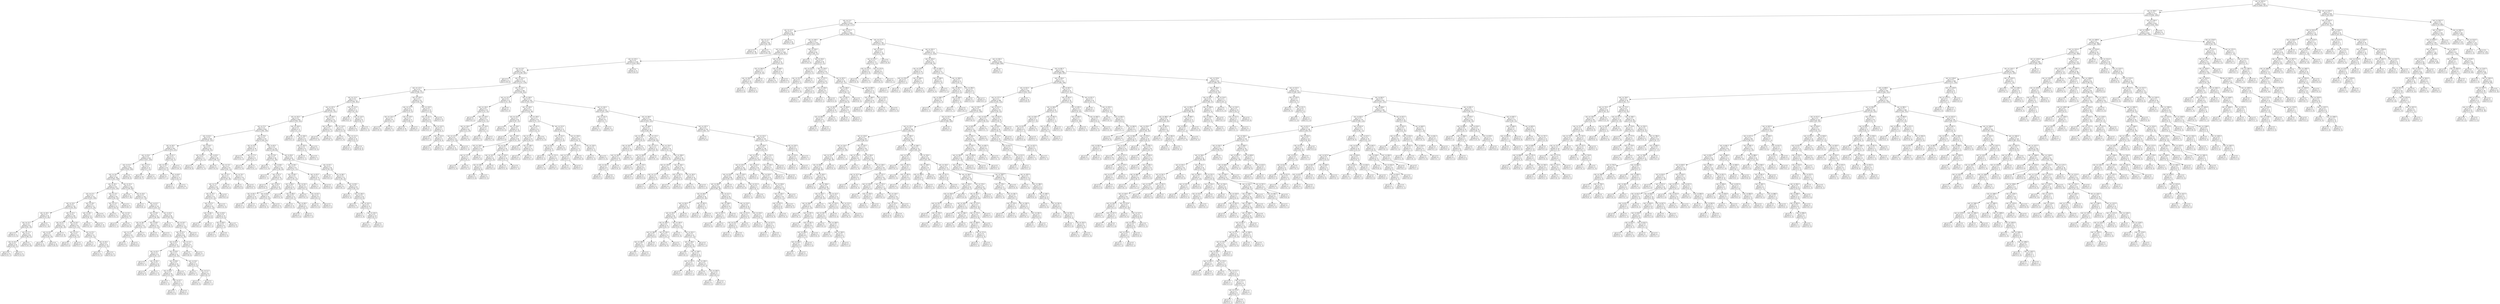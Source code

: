 digraph Tree {
node [shape=box, style="rounded", color="black", fontname=helvetica] ;
edge [fontname=helvetica] ;
0 [label="rain <= 1823.0\ngini = 0.5\nsamples = 3348\nvalue = [2604, 2613]"] ;
1 [label="rain <= 709.0\ngini = 0.5\nsamples = 2712\nvalue = [2546, 1695]"] ;
0 -> 1 [labeldistance=2.5, labelangle=45, headlabel="True"] ;
2 [label="rain <= 13.5\ngini = 0.5\nsamples = 2078\nvalue = [2128, 1137]"] ;
1 -> 2 ;
3 [label="rain <= 12.5\ngini = 0.5\nsamples = 86\nvalue = [78, 66]"] ;
2 -> 3 ;
4 [label="rain <= 11.5\ngini = 0.5\nsamples = 66\nvalue = [61, 46]"] ;
3 -> 4 ;
5 [label="gini = 0.5\nsamples = 38\nvalue = [32, 30]"] ;
4 -> 5 ;
6 [label="gini = 0.5\nsamples = 28\nvalue = [29, 16]"] ;
4 -> 6 ;
7 [label="gini = 0.5\nsamples = 20\nvalue = [17, 20]"] ;
3 -> 7 ;
8 [label="rain <= 271.5\ngini = 0.5\nsamples = 1992\nvalue = [2050, 1071]"] ;
2 -> 8 ;
9 [label="rain <= 249.5\ngini = 0.4\nsamples = 1253\nvalue = [1327, 628]"] ;
8 -> 9 ;
10 [label="rain <= 243.5\ngini = 0.4\nsamples = 1189\nvalue = [1242, 607]"] ;
9 -> 10 ;
11 [label="rain <= 235.5\ngini = 0.4\nsamples = 1158\nvalue = [1220, 582]"] ;
10 -> 11 ;
12 [label="rain <= 14.5\ngini = 0.4\nsamples = 1143\nvalue = [1196, 582]"] ;
11 -> 12 ;
13 [label="gini = 0.3\nsamples = 27\nvalue = [39, 8]"] ;
12 -> 13 ;
14 [label="rain <= 125.5\ngini = 0.4\nsamples = 1116\nvalue = [1157, 574]"] ;
12 -> 14 ;
15 [label="rain <= 115.5\ngini = 0.4\nsamples = 752\nvalue = [799, 371]"] ;
14 -> 15 ;
16 [label="rain <= 112.5\ngini = 0.4\nsamples = 713\nvalue = [749, 361]"] ;
15 -> 16 ;
17 [label="rain <= 107.5\ngini = 0.4\nsamples = 702\nvalue = [743, 351]"] ;
16 -> 17 ;
18 [label="rain <= 103.5\ngini = 0.4\nsamples = 667\nvalue = [705, 341]"] ;
17 -> 18 ;
19 [label="rain <= 75.5\ngini = 0.4\nsamples = 656\nvalue = [700, 330]"] ;
18 -> 19 ;
20 [label="rain <= 62.5\ngini = 0.4\nsamples = 509\nvalue = [535, 267]"] ;
19 -> 20 ;
21 [label="rain <= 58.5\ngini = 0.4\nsamples = 447\nvalue = [479, 225]"] ;
20 -> 21 ;
22 [label="rain <= 56.5\ngini = 0.4\nsamples = 416\nvalue = [437, 220]"] ;
21 -> 22 ;
23 [label="rain <= 55.5\ngini = 0.4\nsamples = 401\nvalue = [430, 209]"] ;
22 -> 23 ;
24 [label="rain <= 34.5\ngini = 0.4\nsamples = 395\nvalue = [422, 209]"] ;
23 -> 24 ;
25 [label="rain <= 30.5\ngini = 0.4\nsamples = 255\nvalue = [278, 119]"] ;
24 -> 25 ;
26 [label="rain <= 27.5\ngini = 0.4\nsamples = 211\nvalue = [222, 109]"] ;
25 -> 26 ;
27 [label="rain <= 19.5\ngini = 0.4\nsamples = 178\nvalue = [191, 85]"] ;
26 -> 27 ;
28 [label="rain <= 18.5\ngini = 0.5\nsamples = 78\nvalue = [72, 44]"] ;
27 -> 28 ;
29 [label="rain <= 15.5\ngini = 0.4\nsamples = 63\nvalue = [61, 30]"] ;
28 -> 29 ;
30 [label="gini = 0.5\nsamples = 17\nvalue = [13, 9]"] ;
29 -> 30 ;
31 [label="rain <= 17.5\ngini = 0.4\nsamples = 46\nvalue = [48, 21]"] ;
29 -> 31 ;
32 [label="rain <= 16.5\ngini = 0.4\nsamples = 26\nvalue = [29, 11]"] ;
31 -> 32 ;
33 [label="gini = 0.4\nsamples = 14\nvalue = [15, 7]"] ;
32 -> 33 ;
34 [label="gini = 0.3\nsamples = 12\nvalue = [14, 4]"] ;
32 -> 34 ;
35 [label="gini = 0.5\nsamples = 20\nvalue = [19, 10]"] ;
31 -> 35 ;
36 [label="gini = 0.5\nsamples = 15\nvalue = [11, 14]"] ;
28 -> 36 ;
37 [label="rain <= 22.5\ngini = 0.4\nsamples = 100\nvalue = [119, 41]"] ;
27 -> 37 ;
38 [label="rain <= 21.5\ngini = 0.3\nsamples = 50\nvalue = [62, 18]"] ;
37 -> 38 ;
39 [label="rain <= 20.5\ngini = 0.4\nsamples = 31\nvalue = [39, 14]"] ;
38 -> 39 ;
40 [label="gini = 0.4\nsamples = 15\nvalue = [19, 8]"] ;
39 -> 40 ;
41 [label="gini = 0.4\nsamples = 16\nvalue = [20, 6]"] ;
39 -> 41 ;
42 [label="gini = 0.3\nsamples = 19\nvalue = [23, 4]"] ;
38 -> 42 ;
43 [label="rain <= 24.5\ngini = 0.4\nsamples = 50\nvalue = [57, 23]"] ;
37 -> 43 ;
44 [label="rain <= 23.5\ngini = 0.5\nsamples = 18\nvalue = [16, 11]"] ;
43 -> 44 ;
45 [label="gini = 0.4\nsamples = 9\nvalue = [9, 4]"] ;
44 -> 45 ;
46 [label="gini = 0.5\nsamples = 9\nvalue = [7, 7]"] ;
44 -> 46 ;
47 [label="rain <= 25.5\ngini = 0.4\nsamples = 32\nvalue = [41, 12]"] ;
43 -> 47 ;
48 [label="gini = 0.3\nsamples = 7\nvalue = [10, 2]"] ;
47 -> 48 ;
49 [label="rain <= 26.5\ngini = 0.4\nsamples = 25\nvalue = [31, 10]"] ;
47 -> 49 ;
50 [label="gini = 0.4\nsamples = 12\nvalue = [15, 5]"] ;
49 -> 50 ;
51 [label="gini = 0.4\nsamples = 13\nvalue = [16, 5]"] ;
49 -> 51 ;
52 [label="rain <= 29.5\ngini = 0.5\nsamples = 33\nvalue = [31, 24]"] ;
26 -> 52 ;
53 [label="rain <= 28.5\ngini = 0.5\nsamples = 13\nvalue = [8, 15]"] ;
52 -> 53 ;
54 [label="gini = 0.4\nsamples = 3\nvalue = [2, 4]"] ;
53 -> 54 ;
55 [label="gini = 0.5\nsamples = 10\nvalue = [6, 11]"] ;
53 -> 55 ;
56 [label="gini = 0.4\nsamples = 20\nvalue = [23, 9]"] ;
52 -> 56 ;
57 [label="rain <= 33.5\ngini = 0.3\nsamples = 44\nvalue = [56, 10]"] ;
25 -> 57 ;
58 [label="rain <= 31.5\ngini = 0.3\nsamples = 32\nvalue = [36, 9]"] ;
57 -> 58 ;
59 [label="gini = 0.2\nsamples = 14\nvalue = [15, 2]"] ;
58 -> 59 ;
60 [label="rain <= 32.5\ngini = 0.4\nsamples = 18\nvalue = [21, 7]"] ;
58 -> 60 ;
61 [label="gini = 0.5\nsamples = 2\nvalue = [1, 1]"] ;
60 -> 61 ;
62 [label="gini = 0.4\nsamples = 16\nvalue = [20, 6]"] ;
60 -> 62 ;
63 [label="gini = 0.1\nsamples = 12\nvalue = [20, 1]"] ;
57 -> 63 ;
64 [label="rain <= 35.5\ngini = 0.5\nsamples = 140\nvalue = [144, 90]"] ;
24 -> 64 ;
65 [label="gini = 0.4\nsamples = 10\nvalue = [7, 16]"] ;
64 -> 65 ;
66 [label="rain <= 36.5\ngini = 0.5\nsamples = 130\nvalue = [137, 74]"] ;
64 -> 66 ;
67 [label="gini = 0.2\nsamples = 7\nvalue = [8, 1]"] ;
66 -> 67 ;
68 [label="rain <= 41.5\ngini = 0.5\nsamples = 123\nvalue = [129, 73]"] ;
66 -> 68 ;
69 [label="rain <= 39.5\ngini = 0.5\nsamples = 41\nvalue = [36, 28]"] ;
68 -> 69 ;
70 [label="rain <= 38.5\ngini = 0.5\nsamples = 22\nvalue = [21, 13]"] ;
69 -> 70 ;
71 [label="rain <= 37.5\ngini = 0.5\nsamples = 16\nvalue = [13, 11]"] ;
70 -> 71 ;
72 [label="gini = 0.5\nsamples = 8\nvalue = [5, 5]"] ;
71 -> 72 ;
73 [label="gini = 0.5\nsamples = 8\nvalue = [8, 6]"] ;
71 -> 73 ;
74 [label="gini = 0.3\nsamples = 6\nvalue = [8, 2]"] ;
70 -> 74 ;
75 [label="rain <= 40.5\ngini = 0.5\nsamples = 19\nvalue = [15, 15]"] ;
69 -> 75 ;
76 [label="gini = 0.4\nsamples = 6\nvalue = [2, 6]"] ;
75 -> 76 ;
77 [label="gini = 0.5\nsamples = 13\nvalue = [13, 9]"] ;
75 -> 77 ;
78 [label="rain <= 42.5\ngini = 0.4\nsamples = 82\nvalue = [93, 45]"] ;
68 -> 78 ;
79 [label="gini = 0.3\nsamples = 11\nvalue = [16, 3]"] ;
78 -> 79 ;
80 [label="rain <= 54.5\ngini = 0.5\nsamples = 71\nvalue = [77, 42]"] ;
78 -> 80 ;
81 [label="rain <= 52.5\ngini = 0.4\nsamples = 66\nvalue = [72, 36]"] ;
80 -> 81 ;
82 [label="rain <= 45.5\ngini = 0.5\nsamples = 57\nvalue = [57, 35]"] ;
81 -> 82 ;
83 [label="rain <= 43.5\ngini = 0.4\nsamples = 25\nvalue = [25, 11]"] ;
82 -> 83 ;
84 [label="gini = 0.5\nsamples = 7\nvalue = [5, 5]"] ;
83 -> 84 ;
85 [label="rain <= 44.5\ngini = 0.4\nsamples = 18\nvalue = [20, 6]"] ;
83 -> 85 ;
86 [label="gini = 0.4\nsamples = 8\nvalue = [9, 3]"] ;
85 -> 86 ;
87 [label="gini = 0.3\nsamples = 10\nvalue = [11, 3]"] ;
85 -> 87 ;
88 [label="rain <= 49.5\ngini = 0.5\nsamples = 32\nvalue = [32, 24]"] ;
82 -> 88 ;
89 [label="rain <= 48.5\ngini = 0.5\nsamples = 20\nvalue = [21, 18]"] ;
88 -> 89 ;
90 [label="rain <= 46.5\ngini = 0.5\nsamples = 14\nvalue = [15, 10]"] ;
89 -> 90 ;
91 [label="gini = 0.5\nsamples = 3\nvalue = [3, 3]"] ;
90 -> 91 ;
92 [label="rain <= 47.5\ngini = 0.5\nsamples = 11\nvalue = [12, 7]"] ;
90 -> 92 ;
93 [label="gini = 0.5\nsamples = 6\nvalue = [6, 4]"] ;
92 -> 93 ;
94 [label="gini = 0.4\nsamples = 5\nvalue = [6, 3]"] ;
92 -> 94 ;
95 [label="gini = 0.5\nsamples = 6\nvalue = [6, 8]"] ;
89 -> 95 ;
96 [label="rain <= 50.5\ngini = 0.5\nsamples = 12\nvalue = [11, 6]"] ;
88 -> 96 ;
97 [label="gini = 0.3\nsamples = 4\nvalue = [5, 1]"] ;
96 -> 97 ;
98 [label="rain <= 51.5\ngini = 0.5\nsamples = 8\nvalue = [6, 5]"] ;
96 -> 98 ;
99 [label="gini = 0.5\nsamples = 5\nvalue = [4, 4]"] ;
98 -> 99 ;
100 [label="gini = 0.4\nsamples = 3\nvalue = [2, 1]"] ;
98 -> 100 ;
101 [label="rain <= 53.5\ngini = 0.1\nsamples = 9\nvalue = [15, 1]"] ;
81 -> 101 ;
102 [label="gini = 0.0\nsamples = 4\nvalue = [8, 0]"] ;
101 -> 102 ;
103 [label="gini = 0.2\nsamples = 5\nvalue = [7, 1]"] ;
101 -> 103 ;
104 [label="gini = 0.5\nsamples = 5\nvalue = [5, 6]"] ;
80 -> 104 ;
105 [label="gini = 0.0\nsamples = 6\nvalue = [8, 0]"] ;
23 -> 105 ;
106 [label="rain <= 57.5\ngini = 0.5\nsamples = 15\nvalue = [7, 11]"] ;
22 -> 106 ;
107 [label="gini = 0.5\nsamples = 10\nvalue = [6, 7]"] ;
106 -> 107 ;
108 [label="gini = 0.3\nsamples = 5\nvalue = [1, 4]"] ;
106 -> 108 ;
109 [label="rain <= 61.5\ngini = 0.2\nsamples = 31\nvalue = [42, 5]"] ;
21 -> 109 ;
110 [label="rain <= 59.5\ngini = 0.1\nsamples = 18\nvalue = [23, 2]"] ;
109 -> 110 ;
111 [label="gini = 0.2\nsamples = 5\nvalue = [7, 1]"] ;
110 -> 111 ;
112 [label="rain <= 60.5\ngini = 0.1\nsamples = 13\nvalue = [16, 1]"] ;
110 -> 112 ;
113 [label="gini = 0.0\nsamples = 5\nvalue = [5, 0]"] ;
112 -> 113 ;
114 [label="gini = 0.2\nsamples = 8\nvalue = [11, 1]"] ;
112 -> 114 ;
115 [label="gini = 0.2\nsamples = 13\nvalue = [19, 3]"] ;
109 -> 115 ;
116 [label="rain <= 64.5\ngini = 0.5\nsamples = 62\nvalue = [56, 42]"] ;
20 -> 116 ;
117 [label="rain <= 63.5\ngini = 0.5\nsamples = 13\nvalue = [10, 11]"] ;
116 -> 117 ;
118 [label="gini = 0.5\nsamples = 8\nvalue = [9, 6]"] ;
117 -> 118 ;
119 [label="gini = 0.3\nsamples = 5\nvalue = [1, 5]"] ;
117 -> 119 ;
120 [label="rain <= 65.5\ngini = 0.5\nsamples = 49\nvalue = [46, 31]"] ;
116 -> 120 ;
121 [label="gini = 0.0\nsamples = 2\nvalue = [4, 0]"] ;
120 -> 121 ;
122 [label="rain <= 73.5\ngini = 0.5\nsamples = 47\nvalue = [42, 31]"] ;
120 -> 122 ;
123 [label="rain <= 72.5\ngini = 0.5\nsamples = 31\nvalue = [29, 18]"] ;
122 -> 123 ;
124 [label="rain <= 71.5\ngini = 0.5\nsamples = 28\nvalue = [23, 18]"] ;
123 -> 124 ;
125 [label="rain <= 70.5\ngini = 0.5\nsamples = 25\nvalue = [23, 14]"] ;
124 -> 125 ;
126 [label="rain <= 67.5\ngini = 0.5\nsamples = 24\nvalue = [21, 14]"] ;
125 -> 126 ;
127 [label="rain <= 66.5\ngini = 0.5\nsamples = 10\nvalue = [9, 8]"] ;
126 -> 127 ;
128 [label="gini = 0.5\nsamples = 7\nvalue = [8, 5]"] ;
127 -> 128 ;
129 [label="gini = 0.4\nsamples = 3\nvalue = [1, 3]"] ;
127 -> 129 ;
130 [label="rain <= 69.5\ngini = 0.4\nsamples = 14\nvalue = [12, 6]"] ;
126 -> 130 ;
131 [label="rain <= 68.5\ngini = 0.2\nsamples = 6\nvalue = [7, 1]"] ;
130 -> 131 ;
132 [label="gini = 0.3\nsamples = 4\nvalue = [5, 1]"] ;
131 -> 132 ;
133 [label="gini = 0.0\nsamples = 2\nvalue = [2, 0]"] ;
131 -> 133 ;
134 [label="gini = 0.5\nsamples = 8\nvalue = [5, 5]"] ;
130 -> 134 ;
135 [label="gini = 0.0\nsamples = 1\nvalue = [2, 0]"] ;
125 -> 135 ;
136 [label="gini = 0.0\nsamples = 3\nvalue = [0, 4]"] ;
124 -> 136 ;
137 [label="gini = 0.0\nsamples = 3\nvalue = [6, 0]"] ;
123 -> 137 ;
138 [label="rain <= 74.5\ngini = 0.5\nsamples = 16\nvalue = [13, 13]"] ;
122 -> 138 ;
139 [label="gini = 0.5\nsamples = 8\nvalue = [4, 6]"] ;
138 -> 139 ;
140 [label="gini = 0.5\nsamples = 8\nvalue = [9, 7]"] ;
138 -> 140 ;
141 [label="rain <= 78.5\ngini = 0.4\nsamples = 147\nvalue = [165, 63]"] ;
19 -> 141 ;
142 [label="rain <= 76.5\ngini = 0.2\nsamples = 18\nvalue = [27, 3]"] ;
141 -> 142 ;
143 [label="gini = 0.2\nsamples = 9\nvalue = [12, 2]"] ;
142 -> 143 ;
144 [label="rain <= 77.5\ngini = 0.1\nsamples = 9\nvalue = [15, 1]"] ;
142 -> 144 ;
145 [label="gini = 0.0\nsamples = 2\nvalue = [3, 0]"] ;
144 -> 145 ;
146 [label="gini = 0.1\nsamples = 7\nvalue = [12, 1]"] ;
144 -> 146 ;
147 [label="rain <= 85.5\ngini = 0.4\nsamples = 129\nvalue = [138, 60]"] ;
141 -> 147 ;
148 [label="rain <= 79.5\ngini = 0.5\nsamples = 48\nvalue = [51, 28]"] ;
147 -> 148 ;
149 [label="gini = 0.4\nsamples = 9\nvalue = [13, 4]"] ;
148 -> 149 ;
150 [label="rain <= 80.5\ngini = 0.5\nsamples = 39\nvalue = [38, 24]"] ;
148 -> 150 ;
151 [label="gini = 0.5\nsamples = 7\nvalue = [7, 7]"] ;
150 -> 151 ;
152 [label="rain <= 81.5\ngini = 0.5\nsamples = 32\nvalue = [31, 17]"] ;
150 -> 152 ;
153 [label="gini = 0.3\nsamples = 8\nvalue = [9, 2]"] ;
152 -> 153 ;
154 [label="rain <= 83.5\ngini = 0.5\nsamples = 24\nvalue = [22, 15]"] ;
152 -> 154 ;
155 [label="rain <= 82.5\ngini = 0.4\nsamples = 10\nvalue = [10, 5]"] ;
154 -> 155 ;
156 [label="gini = 0.5\nsamples = 5\nvalue = [3, 3]"] ;
155 -> 156 ;
157 [label="gini = 0.3\nsamples = 5\nvalue = [7, 2]"] ;
155 -> 157 ;
158 [label="rain <= 84.5\ngini = 0.5\nsamples = 14\nvalue = [12, 10]"] ;
154 -> 158 ;
159 [label="gini = 0.0\nsamples = 2\nvalue = [0, 3]"] ;
158 -> 159 ;
160 [label="gini = 0.5\nsamples = 12\nvalue = [12, 7]"] ;
158 -> 160 ;
161 [label="rain <= 96.5\ngini = 0.4\nsamples = 81\nvalue = [87, 32]"] ;
147 -> 161 ;
162 [label="rain <= 94.5\ngini = 0.3\nsamples = 43\nvalue = [51, 13]"] ;
161 -> 162 ;
163 [label="rain <= 90.5\ngini = 0.4\nsamples = 31\nvalue = [30, 12]"] ;
162 -> 163 ;
164 [label="rain <= 86.5\ngini = 0.3\nsamples = 23\nvalue = [24, 7]"] ;
163 -> 164 ;
165 [label="gini = 0.0\nsamples = 2\nvalue = [2, 0]"] ;
164 -> 165 ;
166 [label="rain <= 88.0\ngini = 0.4\nsamples = 21\nvalue = [22, 7]"] ;
164 -> 166 ;
167 [label="gini = 0.4\nsamples = 12\nvalue = [12, 5]"] ;
166 -> 167 ;
168 [label="rain <= 89.5\ngini = 0.3\nsamples = 9\nvalue = [10, 2]"] ;
166 -> 168 ;
169 [label="gini = 0.0\nsamples = 3\nvalue = [3, 0]"] ;
168 -> 169 ;
170 [label="gini = 0.3\nsamples = 6\nvalue = [7, 2]"] ;
168 -> 170 ;
171 [label="rain <= 92.5\ngini = 0.5\nsamples = 8\nvalue = [6, 5]"] ;
163 -> 171 ;
172 [label="gini = 0.0\nsamples = 2\nvalue = [0, 3]"] ;
171 -> 172 ;
173 [label="rain <= 93.5\ngini = 0.4\nsamples = 6\nvalue = [6, 2]"] ;
171 -> 173 ;
174 [label="gini = 0.0\nsamples = 2\nvalue = [3, 0]"] ;
173 -> 174 ;
175 [label="gini = 0.5\nsamples = 4\nvalue = [3, 2]"] ;
173 -> 175 ;
176 [label="rain <= 95.5\ngini = 0.1\nsamples = 12\nvalue = [21, 1]"] ;
162 -> 176 ;
177 [label="gini = 0.1\nsamples = 7\nvalue = [12, 1]"] ;
176 -> 177 ;
178 [label="gini = 0.0\nsamples = 5\nvalue = [9, 0]"] ;
176 -> 178 ;
179 [label="rain <= 97.5\ngini = 0.5\nsamples = 38\nvalue = [36, 19]"] ;
161 -> 179 ;
180 [label="gini = 0.0\nsamples = 3\nvalue = [0, 5]"] ;
179 -> 180 ;
181 [label="rain <= 98.5\ngini = 0.4\nsamples = 35\nvalue = [36, 14]"] ;
179 -> 181 ;
182 [label="gini = 0.2\nsamples = 6\nvalue = [8, 1]"] ;
181 -> 182 ;
183 [label="rain <= 99.5\ngini = 0.4\nsamples = 29\nvalue = [28, 13]"] ;
181 -> 183 ;
184 [label="gini = 0.5\nsamples = 5\nvalue = [5, 5]"] ;
183 -> 184 ;
185 [label="rain <= 100.5\ngini = 0.4\nsamples = 24\nvalue = [23, 8]"] ;
183 -> 185 ;
186 [label="gini = 0.2\nsamples = 9\nvalue = [11, 1]"] ;
185 -> 186 ;
187 [label="rain <= 101.5\ngini = 0.5\nsamples = 15\nvalue = [12, 7]"] ;
185 -> 187 ;
188 [label="gini = 0.5\nsamples = 5\nvalue = [3, 4]"] ;
187 -> 188 ;
189 [label="rain <= 102.5\ngini = 0.4\nsamples = 10\nvalue = [9, 3]"] ;
187 -> 189 ;
190 [label="gini = 0.3\nsamples = 5\nvalue = [5, 1]"] ;
189 -> 190 ;
191 [label="gini = 0.4\nsamples = 5\nvalue = [4, 2]"] ;
189 -> 191 ;
192 [label="rain <= 104.5\ngini = 0.4\nsamples = 11\nvalue = [5, 11]"] ;
18 -> 192 ;
193 [label="gini = 0.0\nsamples = 3\nvalue = [0, 5]"] ;
192 -> 193 ;
194 [label="rain <= 106.5\ngini = 0.5\nsamples = 8\nvalue = [5, 6]"] ;
192 -> 194 ;
195 [label="rain <= 105.5\ngini = 0.4\nsamples = 6\nvalue = [5, 2]"] ;
194 -> 195 ;
196 [label="gini = 0.4\nsamples = 3\nvalue = [3, 1]"] ;
195 -> 196 ;
197 [label="gini = 0.4\nsamples = 3\nvalue = [2, 1]"] ;
195 -> 197 ;
198 [label="gini = 0.0\nsamples = 2\nvalue = [0, 4]"] ;
194 -> 198 ;
199 [label="rain <= 109.5\ngini = 0.3\nsamples = 35\nvalue = [38, 10]"] ;
17 -> 199 ;
200 [label="rain <= 108.5\ngini = 0.1\nsamples = 14\nvalue = [23, 1]"] ;
199 -> 200 ;
201 [label="gini = 0.0\nsamples = 8\nvalue = [13, 0]"] ;
200 -> 201 ;
202 [label="gini = 0.2\nsamples = 6\nvalue = [10, 1]"] ;
200 -> 202 ;
203 [label="rain <= 110.5\ngini = 0.5\nsamples = 21\nvalue = [15, 9]"] ;
199 -> 203 ;
204 [label="gini = 0.5\nsamples = 5\nvalue = [3, 4]"] ;
203 -> 204 ;
205 [label="rain <= 111.5\ngini = 0.4\nsamples = 16\nvalue = [12, 5]"] ;
203 -> 205 ;
206 [label="gini = 0.3\nsamples = 5\nvalue = [4, 1]"] ;
205 -> 206 ;
207 [label="gini = 0.4\nsamples = 11\nvalue = [8, 4]"] ;
205 -> 207 ;
208 [label="rain <= 113.5\ngini = 0.5\nsamples = 11\nvalue = [6, 10]"] ;
16 -> 208 ;
209 [label="gini = 0.0\nsamples = 3\nvalue = [0, 3]"] ;
208 -> 209 ;
210 [label="rain <= 114.5\ngini = 0.5\nsamples = 8\nvalue = [6, 7]"] ;
208 -> 210 ;
211 [label="gini = 0.5\nsamples = 6\nvalue = [5, 5]"] ;
210 -> 211 ;
212 [label="gini = 0.4\nsamples = 2\nvalue = [1, 2]"] ;
210 -> 212 ;
213 [label="rain <= 120.5\ngini = 0.3\nsamples = 39\nvalue = [50, 10]"] ;
15 -> 213 ;
214 [label="rain <= 117.5\ngini = 0.2\nsamples = 25\nvalue = [37, 4]"] ;
213 -> 214 ;
215 [label="rain <= 116.5\ngini = 0.3\nsamples = 8\nvalue = [11, 3]"] ;
214 -> 215 ;
216 [label="gini = 0.0\nsamples = 5\nvalue = [9, 0]"] ;
215 -> 216 ;
217 [label="gini = 0.5\nsamples = 3\nvalue = [2, 3]"] ;
215 -> 217 ;
218 [label="rain <= 119.5\ngini = 0.1\nsamples = 17\nvalue = [26, 1]"] ;
214 -> 218 ;
219 [label="gini = 0.0\nsamples = 10\nvalue = [17, 0]"] ;
218 -> 219 ;
220 [label="gini = 0.2\nsamples = 7\nvalue = [9, 1]"] ;
218 -> 220 ;
221 [label="rain <= 124.5\ngini = 0.4\nsamples = 14\nvalue = [13, 6]"] ;
213 -> 221 ;
222 [label="rain <= 121.5\ngini = 0.5\nsamples = 8\nvalue = [6, 6]"] ;
221 -> 222 ;
223 [label="gini = 0.0\nsamples = 1\nvalue = [0, 1]"] ;
222 -> 223 ;
224 [label="rain <= 122.5\ngini = 0.5\nsamples = 7\nvalue = [6, 5]"] ;
222 -> 224 ;
225 [label="gini = 0.4\nsamples = 2\nvalue = [2, 1]"] ;
224 -> 225 ;
226 [label="rain <= 123.5\ngini = 0.5\nsamples = 5\nvalue = [4, 4]"] ;
224 -> 226 ;
227 [label="gini = 0.5\nsamples = 2\nvalue = [1, 1]"] ;
226 -> 227 ;
228 [label="gini = 0.5\nsamples = 3\nvalue = [3, 3]"] ;
226 -> 228 ;
229 [label="gini = 0.0\nsamples = 6\nvalue = [7, 0]"] ;
221 -> 229 ;
230 [label="rain <= 132.5\ngini = 0.5\nsamples = 364\nvalue = [358, 203]"] ;
14 -> 230 ;
231 [label="rain <= 131.5\ngini = 0.4\nsamples = 35\nvalue = [15, 36]"] ;
230 -> 231 ;
232 [label="rain <= 126.5\ngini = 0.4\nsamples = 34\nvalue = [15, 33]"] ;
231 -> 232 ;
233 [label="gini = 0.0\nsamples = 1\nvalue = [0, 2]"] ;
232 -> 233 ;
234 [label="rain <= 129.5\ngini = 0.4\nsamples = 33\nvalue = [15, 31]"] ;
232 -> 234 ;
235 [label="rain <= 128.5\ngini = 0.5\nsamples = 26\nvalue = [13, 24]"] ;
234 -> 235 ;
236 [label="rain <= 127.5\ngini = 0.4\nsamples = 24\nvalue = [11, 24]"] ;
235 -> 236 ;
237 [label="gini = 0.4\nsamples = 21\nvalue = [10, 22]"] ;
236 -> 237 ;
238 [label="gini = 0.4\nsamples = 3\nvalue = [1, 2]"] ;
236 -> 238 ;
239 [label="gini = 0.0\nsamples = 2\nvalue = [2, 0]"] ;
235 -> 239 ;
240 [label="rain <= 130.5\ngini = 0.3\nsamples = 7\nvalue = [2, 7]"] ;
234 -> 240 ;
241 [label="gini = 0.4\nsamples = 4\nvalue = [1, 3]"] ;
240 -> 241 ;
242 [label="gini = 0.3\nsamples = 3\nvalue = [1, 4]"] ;
240 -> 242 ;
243 [label="gini = 0.0\nsamples = 1\nvalue = [0, 3]"] ;
231 -> 243 ;
244 [label="rain <= 160.5\ngini = 0.4\nsamples = 329\nvalue = [343, 167]"] ;
230 -> 244 ;
245 [label="rain <= 144.5\ngini = 0.4\nsamples = 97\nvalue = [118, 38]"] ;
244 -> 245 ;
246 [label="rain <= 135.5\ngini = 0.5\nsamples = 42\nvalue = [47, 25]"] ;
245 -> 246 ;
247 [label="gini = 0.0\nsamples = 9\nvalue = [14, 0]"] ;
246 -> 247 ;
248 [label="rain <= 136.5\ngini = 0.5\nsamples = 33\nvalue = [33, 25]"] ;
246 -> 248 ;
249 [label="gini = 0.4\nsamples = 5\nvalue = [2, 6]"] ;
248 -> 249 ;
250 [label="rain <= 139.5\ngini = 0.5\nsamples = 28\nvalue = [31, 19]"] ;
248 -> 250 ;
251 [label="rain <= 138.5\ngini = 0.2\nsamples = 10\nvalue = [13, 2]"] ;
250 -> 251 ;
252 [label="rain <= 137.5\ngini = 0.3\nsamples = 7\nvalue = [8, 2]"] ;
251 -> 252 ;
253 [label="gini = 0.0\nsamples = 3\nvalue = [3, 0]"] ;
252 -> 253 ;
254 [label="gini = 0.4\nsamples = 4\nvalue = [5, 2]"] ;
252 -> 254 ;
255 [label="gini = 0.0\nsamples = 3\nvalue = [5, 0]"] ;
251 -> 255 ;
256 [label="rain <= 142.5\ngini = 0.5\nsamples = 18\nvalue = [18, 17]"] ;
250 -> 256 ;
257 [label="rain <= 141.5\ngini = 0.5\nsamples = 8\nvalue = [6, 10]"] ;
256 -> 257 ;
258 [label="rain <= 140.5\ngini = 0.5\nsamples = 7\nvalue = [6, 8]"] ;
257 -> 258 ;
259 [label="gini = 0.4\nsamples = 5\nvalue = [3, 6]"] ;
258 -> 259 ;
260 [label="gini = 0.5\nsamples = 2\nvalue = [3, 2]"] ;
258 -> 260 ;
261 [label="gini = 0.0\nsamples = 1\nvalue = [0, 2]"] ;
257 -> 261 ;
262 [label="rain <= 143.5\ngini = 0.5\nsamples = 10\nvalue = [12, 7]"] ;
256 -> 262 ;
263 [label="gini = 0.5\nsamples = 5\nvalue = [5, 4]"] ;
262 -> 263 ;
264 [label="gini = 0.4\nsamples = 5\nvalue = [7, 3]"] ;
262 -> 264 ;
265 [label="rain <= 149.5\ngini = 0.3\nsamples = 55\nvalue = [71, 13]"] ;
245 -> 265 ;
266 [label="rain <= 147.5\ngini = 0.1\nsamples = 22\nvalue = [32, 2]"] ;
265 -> 266 ;
267 [label="rain <= 145.5\ngini = 0.2\nsamples = 14\nvalue = [20, 2]"] ;
266 -> 267 ;
268 [label="gini = 0.0\nsamples = 2\nvalue = [4, 0]"] ;
267 -> 268 ;
269 [label="rain <= 146.5\ngini = 0.2\nsamples = 12\nvalue = [16, 2]"] ;
267 -> 269 ;
270 [label="gini = 0.3\nsamples = 5\nvalue = [4, 1]"] ;
269 -> 270 ;
271 [label="gini = 0.1\nsamples = 7\nvalue = [12, 1]"] ;
269 -> 271 ;
272 [label="gini = 0.0\nsamples = 8\nvalue = [12, 0]"] ;
266 -> 272 ;
273 [label="rain <= 153.5\ngini = 0.3\nsamples = 33\nvalue = [39, 11]"] ;
265 -> 273 ;
274 [label="rain <= 152.5\ngini = 0.5\nsamples = 15\nvalue = [13, 8]"] ;
273 -> 274 ;
275 [label="rain <= 150.5\ngini = 0.4\nsamples = 9\nvalue = [9, 3]"] ;
274 -> 275 ;
276 [label="gini = 0.4\nsamples = 3\nvalue = [4, 2]"] ;
275 -> 276 ;
277 [label="rain <= 151.5\ngini = 0.3\nsamples = 6\nvalue = [5, 1]"] ;
275 -> 277 ;
278 [label="gini = 0.0\nsamples = 1\nvalue = [1, 0]"] ;
277 -> 278 ;
279 [label="gini = 0.3\nsamples = 5\nvalue = [4, 1]"] ;
277 -> 279 ;
280 [label="gini = 0.5\nsamples = 6\nvalue = [4, 5]"] ;
274 -> 280 ;
281 [label="rain <= 158.0\ngini = 0.2\nsamples = 18\nvalue = [26, 3]"] ;
273 -> 281 ;
282 [label="rain <= 155.5\ngini = 0.1\nsamples = 13\nvalue = [21, 1]"] ;
281 -> 282 ;
283 [label="rain <= 154.5\ngini = 0.3\nsamples = 4\nvalue = [5, 1]"] ;
282 -> 283 ;
284 [label="gini = 0.0\nsamples = 2\nvalue = [2, 0]"] ;
283 -> 284 ;
285 [label="gini = 0.4\nsamples = 2\nvalue = [3, 1]"] ;
283 -> 285 ;
286 [label="gini = 0.0\nsamples = 9\nvalue = [16, 0]"] ;
282 -> 286 ;
287 [label="rain <= 159.5\ngini = 0.4\nsamples = 5\nvalue = [5, 2]"] ;
281 -> 287 ;
288 [label="gini = 0.5\nsamples = 3\nvalue = [2, 2]"] ;
287 -> 288 ;
289 [label="gini = 0.0\nsamples = 2\nvalue = [3, 0]"] ;
287 -> 289 ;
290 [label="rain <= 162.5\ngini = 0.5\nsamples = 232\nvalue = [225, 129]"] ;
244 -> 290 ;
291 [label="rain <= 161.5\ngini = 0.2\nsamples = 6\nvalue = [1, 7]"] ;
290 -> 291 ;
292 [label="gini = 0.0\nsamples = 1\nvalue = [0, 1]"] ;
291 -> 292 ;
293 [label="gini = 0.2\nsamples = 5\nvalue = [1, 6]"] ;
291 -> 293 ;
294 [label="rain <= 184.5\ngini = 0.5\nsamples = 226\nvalue = [224, 122]"] ;
290 -> 294 ;
295 [label="rain <= 168.5\ngini = 0.5\nsamples = 72\nvalue = [64, 49]"] ;
294 -> 295 ;
296 [label="rain <= 166.5\ngini = 0.4\nsamples = 21\nvalue = [24, 9]"] ;
295 -> 296 ;
297 [label="rain <= 165.5\ngini = 0.5\nsamples = 15\nvalue = [12, 9]"] ;
296 -> 297 ;
298 [label="rain <= 164.5\ngini = 0.3\nsamples = 10\nvalue = [11, 3]"] ;
297 -> 298 ;
299 [label="rain <= 163.5\ngini = 0.2\nsamples = 6\nvalue = [7, 1]"] ;
298 -> 299 ;
300 [label="gini = 0.4\nsamples = 2\nvalue = [3, 1]"] ;
299 -> 300 ;
301 [label="gini = 0.0\nsamples = 4\nvalue = [4, 0]"] ;
299 -> 301 ;
302 [label="gini = 0.4\nsamples = 4\nvalue = [4, 2]"] ;
298 -> 302 ;
303 [label="gini = 0.2\nsamples = 5\nvalue = [1, 6]"] ;
297 -> 303 ;
304 [label="gini = 0.0\nsamples = 6\nvalue = [12, 0]"] ;
296 -> 304 ;
305 [label="rain <= 172.5\ngini = 0.5\nsamples = 51\nvalue = [40, 40]"] ;
295 -> 305 ;
306 [label="rain <= 171.5\ngini = 0.4\nsamples = 17\nvalue = [8, 19]"] ;
305 -> 306 ;
307 [label="rain <= 169.5\ngini = 0.5\nsamples = 10\nvalue = [8, 6]"] ;
306 -> 307 ;
308 [label="gini = 0.4\nsamples = 4\nvalue = [2, 5]"] ;
307 -> 308 ;
309 [label="rain <= 170.5\ngini = 0.2\nsamples = 6\nvalue = [6, 1]"] ;
307 -> 309 ;
310 [label="gini = 0.4\nsamples = 4\nvalue = [3, 1]"] ;
309 -> 310 ;
311 [label="gini = 0.0\nsamples = 2\nvalue = [3, 0]"] ;
309 -> 311 ;
312 [label="gini = 0.0\nsamples = 7\nvalue = [0, 13]"] ;
306 -> 312 ;
313 [label="rain <= 176.5\ngini = 0.5\nsamples = 34\nvalue = [32, 21]"] ;
305 -> 313 ;
314 [label="gini = 0.0\nsamples = 6\nvalue = [6, 0]"] ;
313 -> 314 ;
315 [label="rain <= 180.0\ngini = 0.5\nsamples = 28\nvalue = [26, 21]"] ;
313 -> 315 ;
316 [label="rain <= 178.5\ngini = 0.5\nsamples = 8\nvalue = [5, 8]"] ;
315 -> 316 ;
317 [label="rain <= 177.5\ngini = 0.5\nsamples = 6\nvalue = [5, 5]"] ;
316 -> 317 ;
318 [label="gini = 0.5\nsamples = 2\nvalue = [1, 1]"] ;
317 -> 318 ;
319 [label="gini = 0.5\nsamples = 4\nvalue = [4, 4]"] ;
317 -> 319 ;
320 [label="gini = 0.0\nsamples = 2\nvalue = [0, 3]"] ;
316 -> 320 ;
321 [label="rain <= 182.5\ngini = 0.5\nsamples = 20\nvalue = [21, 13]"] ;
315 -> 321 ;
322 [label="rain <= 181.5\ngini = 0.4\nsamples = 6\nvalue = [9, 3]"] ;
321 -> 322 ;
323 [label="gini = 0.5\nsamples = 4\nvalue = [5, 3]"] ;
322 -> 323 ;
324 [label="gini = 0.0\nsamples = 2\nvalue = [4, 0]"] ;
322 -> 324 ;
325 [label="rain <= 183.5\ngini = 0.5\nsamples = 14\nvalue = [12, 10]"] ;
321 -> 325 ;
326 [label="gini = 0.5\nsamples = 12\nvalue = [11, 8]"] ;
325 -> 326 ;
327 [label="gini = 0.4\nsamples = 2\nvalue = [1, 2]"] ;
325 -> 327 ;
328 [label="rain <= 187.5\ngini = 0.4\nsamples = 154\nvalue = [160, 73]"] ;
294 -> 328 ;
329 [label="gini = 0.0\nsamples = 7\nvalue = [9, 0]"] ;
328 -> 329 ;
330 [label="rain <= 232.5\ngini = 0.4\nsamples = 147\nvalue = [151, 73]"] ;
328 -> 330 ;
331 [label="rain <= 229.5\ngini = 0.4\nsamples = 138\nvalue = [144, 67]"] ;
330 -> 331 ;
332 [label="rain <= 222.5\ngini = 0.4\nsamples = 127\nvalue = [125, 63]"] ;
331 -> 332 ;
333 [label="rain <= 219.5\ngini = 0.4\nsamples = 101\nvalue = [103, 46]"] ;
332 -> 333 ;
334 [label="rain <= 218.5\ngini = 0.4\nsamples = 86\nvalue = [87, 43]"] ;
333 -> 334 ;
335 [label="rain <= 206.5\ngini = 0.4\nsamples = 80\nvalue = [84, 36]"] ;
334 -> 335 ;
336 [label="rain <= 204.5\ngini = 0.5\nsamples = 54\nvalue = [52, 28]"] ;
335 -> 336 ;
337 [label="rain <= 202.5\ngini = 0.4\nsamples = 51\nvalue = [50, 23]"] ;
336 -> 337 ;
338 [label="rain <= 193.5\ngini = 0.4\nsamples = 46\nvalue = [45, 23]"] ;
337 -> 338 ;
339 [label="rain <= 190.5\ngini = 0.4\nsamples = 21\nvalue = [22, 7]"] ;
338 -> 339 ;
340 [label="rain <= 189.5\ngini = 0.5\nsamples = 9\nvalue = [8, 6]"] ;
339 -> 340 ;
341 [label="rain <= 188.5\ngini = 0.4\nsamples = 8\nvalue = [8, 4]"] ;
340 -> 341 ;
342 [label="gini = 0.4\nsamples = 3\nvalue = [4, 2]"] ;
341 -> 342 ;
343 [label="gini = 0.4\nsamples = 5\nvalue = [4, 2]"] ;
341 -> 343 ;
344 [label="gini = 0.0\nsamples = 1\nvalue = [0, 2]"] ;
340 -> 344 ;
345 [label="rain <= 192.5\ngini = 0.1\nsamples = 12\nvalue = [14, 1]"] ;
339 -> 345 ;
346 [label="gini = 0.0\nsamples = 6\nvalue = [6, 0]"] ;
345 -> 346 ;
347 [label="gini = 0.2\nsamples = 6\nvalue = [8, 1]"] ;
345 -> 347 ;
348 [label="rain <= 195.0\ngini = 0.5\nsamples = 25\nvalue = [23, 16]"] ;
338 -> 348 ;
349 [label="gini = 0.4\nsamples = 3\nvalue = [2, 4]"] ;
348 -> 349 ;
350 [label="rain <= 201.5\ngini = 0.5\nsamples = 22\nvalue = [21, 12]"] ;
348 -> 350 ;
351 [label="rain <= 196.5\ngini = 0.4\nsamples = 20\nvalue = [20, 10]"] ;
350 -> 351 ;
352 [label="gini = 0.4\nsamples = 5\nvalue = [6, 2]"] ;
351 -> 352 ;
353 [label="rain <= 198.5\ngini = 0.5\nsamples = 15\nvalue = [14, 8]"] ;
351 -> 353 ;
354 [label="rain <= 197.5\ngini = 0.5\nsamples = 6\nvalue = [4, 4]"] ;
353 -> 354 ;
355 [label="gini = 0.5\nsamples = 3\nvalue = [2, 2]"] ;
354 -> 355 ;
356 [label="gini = 0.5\nsamples = 3\nvalue = [2, 2]"] ;
354 -> 356 ;
357 [label="rain <= 199.5\ngini = 0.4\nsamples = 9\nvalue = [10, 4]"] ;
353 -> 357 ;
358 [label="gini = 0.0\nsamples = 2\nvalue = [2, 0]"] ;
357 -> 358 ;
359 [label="rain <= 200.5\ngini = 0.4\nsamples = 7\nvalue = [8, 4]"] ;
357 -> 359 ;
360 [label="gini = 0.5\nsamples = 4\nvalue = [3, 2]"] ;
359 -> 360 ;
361 [label="gini = 0.4\nsamples = 3\nvalue = [5, 2]"] ;
359 -> 361 ;
362 [label="gini = 0.4\nsamples = 2\nvalue = [1, 2]"] ;
350 -> 362 ;
363 [label="gini = 0.0\nsamples = 5\nvalue = [5, 0]"] ;
337 -> 363 ;
364 [label="rain <= 205.5\ngini = 0.4\nsamples = 3\nvalue = [2, 5]"] ;
336 -> 364 ;
365 [label="gini = 0.0\nsamples = 1\nvalue = [0, 1]"] ;
364 -> 365 ;
366 [label="gini = 0.4\nsamples = 2\nvalue = [2, 4]"] ;
364 -> 366 ;
367 [label="rain <= 211.5\ngini = 0.3\nsamples = 26\nvalue = [32, 8]"] ;
335 -> 367 ;
368 [label="rain <= 208.5\ngini = 0.2\nsamples = 10\nvalue = [17, 2]"] ;
367 -> 368 ;
369 [label="rain <= 207.5\ngini = 0.3\nsamples = 5\nvalue = [9, 2]"] ;
368 -> 369 ;
370 [label="gini = 0.0\nsamples = 2\nvalue = [4, 0]"] ;
369 -> 370 ;
371 [label="gini = 0.4\nsamples = 3\nvalue = [5, 2]"] ;
369 -> 371 ;
372 [label="gini = 0.0\nsamples = 5\nvalue = [8, 0]"] ;
368 -> 372 ;
373 [label="rain <= 214.5\ngini = 0.4\nsamples = 16\nvalue = [15, 6]"] ;
367 -> 373 ;
374 [label="rain <= 213.5\ngini = 0.5\nsamples = 8\nvalue = [5, 5]"] ;
373 -> 374 ;
375 [label="rain <= 212.5\ngini = 0.4\nsamples = 5\nvalue = [4, 2]"] ;
374 -> 375 ;
376 [label="gini = 0.5\nsamples = 3\nvalue = [2, 2]"] ;
375 -> 376 ;
377 [label="gini = 0.0\nsamples = 2\nvalue = [2, 0]"] ;
375 -> 377 ;
378 [label="gini = 0.4\nsamples = 3\nvalue = [1, 3]"] ;
374 -> 378 ;
379 [label="rain <= 216.5\ngini = 0.2\nsamples = 8\nvalue = [10, 1]"] ;
373 -> 379 ;
380 [label="gini = 0.0\nsamples = 4\nvalue = [6, 0]"] ;
379 -> 380 ;
381 [label="rain <= 217.5\ngini = 0.3\nsamples = 4\nvalue = [4, 1]"] ;
379 -> 381 ;
382 [label="gini = 0.4\nsamples = 3\nvalue = [3, 1]"] ;
381 -> 382 ;
383 [label="gini = 0.0\nsamples = 1\nvalue = [1, 0]"] ;
381 -> 383 ;
384 [label="gini = 0.4\nsamples = 6\nvalue = [3, 7]"] ;
334 -> 384 ;
385 [label="rain <= 220.5\ngini = 0.3\nsamples = 15\nvalue = [16, 3]"] ;
333 -> 385 ;
386 [label="gini = 0.0\nsamples = 8\nvalue = [10, 0]"] ;
385 -> 386 ;
387 [label="rain <= 221.5\ngini = 0.4\nsamples = 7\nvalue = [6, 3]"] ;
385 -> 387 ;
388 [label="gini = 0.4\nsamples = 3\nvalue = [1, 3]"] ;
387 -> 388 ;
389 [label="gini = 0.0\nsamples = 4\nvalue = [5, 0]"] ;
387 -> 389 ;
390 [label="rain <= 223.5\ngini = 0.5\nsamples = 26\nvalue = [22, 17]"] ;
332 -> 390 ;
391 [label="gini = 0.0\nsamples = 3\nvalue = [0, 4]"] ;
390 -> 391 ;
392 [label="rain <= 224.5\ngini = 0.5\nsamples = 23\nvalue = [22, 13]"] ;
390 -> 392 ;
393 [label="gini = 0.0\nsamples = 2\nvalue = [6, 0]"] ;
392 -> 393 ;
394 [label="rain <= 228.0\ngini = 0.5\nsamples = 21\nvalue = [16, 13]"] ;
392 -> 394 ;
395 [label="rain <= 226.5\ngini = 0.5\nsamples = 18\nvalue = [15, 11]"] ;
394 -> 395 ;
396 [label="rain <= 225.5\ngini = 0.5\nsamples = 10\nvalue = [6, 6]"] ;
395 -> 396 ;
397 [label="gini = 0.5\nsamples = 8\nvalue = [6, 4]"] ;
396 -> 397 ;
398 [label="gini = 0.0\nsamples = 2\nvalue = [0, 2]"] ;
396 -> 398 ;
399 [label="gini = 0.5\nsamples = 8\nvalue = [9, 5]"] ;
395 -> 399 ;
400 [label="gini = 0.4\nsamples = 3\nvalue = [1, 2]"] ;
394 -> 400 ;
401 [label="rain <= 231.5\ngini = 0.3\nsamples = 11\nvalue = [19, 4]"] ;
331 -> 401 ;
402 [label="rain <= 230.5\ngini = 0.2\nsamples = 7\nvalue = [15, 2]"] ;
401 -> 402 ;
403 [label="gini = 0.3\nsamples = 4\nvalue = [7, 2]"] ;
402 -> 403 ;
404 [label="gini = 0.0\nsamples = 3\nvalue = [8, 0]"] ;
402 -> 404 ;
405 [label="gini = 0.4\nsamples = 4\nvalue = [4, 2]"] ;
401 -> 405 ;
406 [label="rain <= 234.5\ngini = 0.5\nsamples = 9\nvalue = [7, 6]"] ;
330 -> 406 ;
407 [label="rain <= 233.5\ngini = 0.5\nsamples = 6\nvalue = [4, 5]"] ;
406 -> 407 ;
408 [label="gini = 0.5\nsamples = 3\nvalue = [2, 3]"] ;
407 -> 408 ;
409 [label="gini = 0.5\nsamples = 3\nvalue = [2, 2]"] ;
407 -> 409 ;
410 [label="gini = 0.4\nsamples = 3\nvalue = [3, 1]"] ;
406 -> 410 ;
411 [label="gini = 0.0\nsamples = 15\nvalue = [24, 0]"] ;
11 -> 411 ;
412 [label="rain <= 247.5\ngini = 0.5\nsamples = 31\nvalue = [22, 25]"] ;
10 -> 412 ;
413 [label="rain <= 246.0\ngini = 0.4\nsamples = 17\nvalue = [9, 18]"] ;
412 -> 413 ;
414 [label="rain <= 244.5\ngini = 0.5\nsamples = 14\nvalue = [9, 13]"] ;
413 -> 414 ;
415 [label="gini = 0.5\nsamples = 9\nvalue = [5, 8]"] ;
414 -> 415 ;
416 [label="gini = 0.5\nsamples = 5\nvalue = [4, 5]"] ;
414 -> 416 ;
417 [label="gini = 0.0\nsamples = 3\nvalue = [0, 5]"] ;
413 -> 417 ;
418 [label="rain <= 248.5\ngini = 0.5\nsamples = 14\nvalue = [13, 7]"] ;
412 -> 418 ;
419 [label="gini = 0.0\nsamples = 8\nvalue = [10, 0]"] ;
418 -> 419 ;
420 [label="gini = 0.4\nsamples = 6\nvalue = [3, 7]"] ;
418 -> 420 ;
421 [label="rain <= 250.5\ngini = 0.3\nsamples = 64\nvalue = [85, 21]"] ;
9 -> 421 ;
422 [label="gini = 0.0\nsamples = 6\nvalue = [10, 0]"] ;
421 -> 422 ;
423 [label="rain <= 254.5\ngini = 0.3\nsamples = 58\nvalue = [75, 21]"] ;
421 -> 423 ;
424 [label="rain <= 253.0\ngini = 0.5\nsamples = 4\nvalue = [3, 4]"] ;
423 -> 424 ;
425 [label="rain <= 251.5\ngini = 0.5\nsamples = 3\nvalue = [3, 2]"] ;
424 -> 425 ;
426 [label="gini = 0.5\nsamples = 2\nvalue = [2, 2]"] ;
425 -> 426 ;
427 [label="gini = 0.0\nsamples = 1\nvalue = [1, 0]"] ;
425 -> 427 ;
428 [label="gini = 0.0\nsamples = 1\nvalue = [0, 2]"] ;
424 -> 428 ;
429 [label="rain <= 259.5\ngini = 0.3\nsamples = 54\nvalue = [72, 17]"] ;
423 -> 429 ;
430 [label="rain <= 257.5\ngini = 0.1\nsamples = 18\nvalue = [25, 2]"] ;
429 -> 430 ;
431 [label="rain <= 255.5\ngini = 0.1\nsamples = 12\nvalue = [19, 1]"] ;
430 -> 431 ;
432 [label="gini = 0.1\nsamples = 7\nvalue = [13, 1]"] ;
431 -> 432 ;
433 [label="gini = 0.0\nsamples = 5\nvalue = [6, 0]"] ;
431 -> 433 ;
434 [label="rain <= 258.5\ngini = 0.2\nsamples = 6\nvalue = [6, 1]"] ;
430 -> 434 ;
435 [label="gini = 0.3\nsamples = 5\nvalue = [4, 1]"] ;
434 -> 435 ;
436 [label="gini = 0.0\nsamples = 1\nvalue = [2, 0]"] ;
434 -> 436 ;
437 [label="rain <= 267.5\ngini = 0.4\nsamples = 36\nvalue = [47, 15]"] ;
429 -> 437 ;
438 [label="rain <= 266.0\ngini = 0.4\nsamples = 23\nvalue = [26, 13]"] ;
437 -> 438 ;
439 [label="rain <= 262.5\ngini = 0.4\nsamples = 22\nvalue = [26, 8]"] ;
438 -> 439 ;
440 [label="rain <= 261.5\ngini = 0.4\nsamples = 14\nvalue = [15, 7]"] ;
439 -> 440 ;
441 [label="rain <= 260.5\ngini = 0.3\nsamples = 9\nvalue = [11, 3]"] ;
440 -> 441 ;
442 [label="gini = 0.4\nsamples = 5\nvalue = [6, 3]"] ;
441 -> 442 ;
443 [label="gini = 0.0\nsamples = 4\nvalue = [5, 0]"] ;
441 -> 443 ;
444 [label="gini = 0.5\nsamples = 5\nvalue = [4, 4]"] ;
440 -> 444 ;
445 [label="rain <= 264.0\ngini = 0.2\nsamples = 8\nvalue = [11, 1]"] ;
439 -> 445 ;
446 [label="gini = 0.0\nsamples = 3\nvalue = [6, 0]"] ;
445 -> 446 ;
447 [label="gini = 0.3\nsamples = 5\nvalue = [5, 1]"] ;
445 -> 447 ;
448 [label="gini = 0.0\nsamples = 1\nvalue = [0, 5]"] ;
438 -> 448 ;
449 [label="rain <= 269.5\ngini = 0.2\nsamples = 13\nvalue = [21, 2]"] ;
437 -> 449 ;
450 [label="rain <= 268.5\ngini = 0.1\nsamples = 10\nvalue = [18, 1]"] ;
449 -> 450 ;
451 [label="gini = 0.0\nsamples = 5\nvalue = [9, 0]"] ;
450 -> 451 ;
452 [label="gini = 0.2\nsamples = 5\nvalue = [9, 1]"] ;
450 -> 452 ;
453 [label="rain <= 270.5\ngini = 0.4\nsamples = 3\nvalue = [3, 1]"] ;
449 -> 453 ;
454 [label="gini = 0.0\nsamples = 1\nvalue = [0, 1]"] ;
453 -> 454 ;
455 [label="gini = 0.0\nsamples = 2\nvalue = [3, 0]"] ;
453 -> 455 ;
456 [label="rain <= 277.5\ngini = 0.5\nsamples = 739\nvalue = [723, 443]"] ;
8 -> 456 ;
457 [label="rain <= 276.5\ngini = 0.5\nsamples = 15\nvalue = [11, 19]"] ;
456 -> 457 ;
458 [label="rain <= 273.5\ngini = 0.5\nsamples = 12\nvalue = [11, 11]"] ;
457 -> 458 ;
459 [label="rain <= 272.5\ngini = 0.4\nsamples = 6\nvalue = [3, 9]"] ;
458 -> 459 ;
460 [label="gini = 0.0\nsamples = 2\nvalue = [0, 4]"] ;
459 -> 460 ;
461 [label="gini = 0.5\nsamples = 4\nvalue = [3, 5]"] ;
459 -> 461 ;
462 [label="rain <= 275.0\ngini = 0.3\nsamples = 6\nvalue = [8, 2]"] ;
458 -> 462 ;
463 [label="gini = 0.0\nsamples = 4\nvalue = [6, 0]"] ;
462 -> 463 ;
464 [label="gini = 0.5\nsamples = 2\nvalue = [2, 2]"] ;
462 -> 464 ;
465 [label="gini = 0.0\nsamples = 3\nvalue = [0, 8]"] ;
457 -> 465 ;
466 [label="rain <= 291.5\ngini = 0.5\nsamples = 724\nvalue = [712, 424]"] ;
456 -> 466 ;
467 [label="rain <= 283.0\ngini = 0.4\nsamples = 41\nvalue = [48, 16]"] ;
466 -> 467 ;
468 [label="rain <= 279.5\ngini = 0.3\nsamples = 14\nvalue = [17, 3]"] ;
467 -> 468 ;
469 [label="rain <= 278.5\ngini = 0.4\nsamples = 5\nvalue = [5, 2]"] ;
468 -> 469 ;
470 [label="gini = 0.3\nsamples = 4\nvalue = [5, 1]"] ;
469 -> 470 ;
471 [label="gini = 0.0\nsamples = 1\nvalue = [0, 1]"] ;
469 -> 471 ;
472 [label="rain <= 280.5\ngini = 0.1\nsamples = 9\nvalue = [12, 1]"] ;
468 -> 472 ;
473 [label="gini = 0.2\nsamples = 5\nvalue = [8, 1]"] ;
472 -> 473 ;
474 [label="gini = 0.0\nsamples = 4\nvalue = [4, 0]"] ;
472 -> 474 ;
475 [label="rain <= 285.5\ngini = 0.4\nsamples = 27\nvalue = [31, 13]"] ;
467 -> 475 ;
476 [label="rain <= 284.5\ngini = 0.5\nsamples = 6\nvalue = [7, 6]"] ;
475 -> 476 ;
477 [label="gini = 0.5\nsamples = 3\nvalue = [4, 4]"] ;
476 -> 477 ;
478 [label="gini = 0.5\nsamples = 3\nvalue = [3, 2]"] ;
476 -> 478 ;
479 [label="rain <= 289.5\ngini = 0.3\nsamples = 21\nvalue = [24, 7]"] ;
475 -> 479 ;
480 [label="rain <= 287.5\ngini = 0.4\nsamples = 15\nvalue = [17, 6]"] ;
479 -> 480 ;
481 [label="rain <= 286.5\ngini = 0.4\nsamples = 8\nvalue = [10, 3]"] ;
480 -> 481 ;
482 [label="gini = 0.4\nsamples = 3\nvalue = [3, 1]"] ;
481 -> 482 ;
483 [label="gini = 0.3\nsamples = 5\nvalue = [7, 2]"] ;
481 -> 483 ;
484 [label="rain <= 288.5\ngini = 0.4\nsamples = 7\nvalue = [7, 3]"] ;
480 -> 484 ;
485 [label="gini = 0.5\nsamples = 2\nvalue = [1, 1]"] ;
484 -> 485 ;
486 [label="gini = 0.4\nsamples = 5\nvalue = [6, 2]"] ;
484 -> 486 ;
487 [label="rain <= 290.5\ngini = 0.2\nsamples = 6\nvalue = [7, 1]"] ;
479 -> 487 ;
488 [label="gini = 0.0\nsamples = 2\nvalue = [3, 0]"] ;
487 -> 488 ;
489 [label="gini = 0.3\nsamples = 4\nvalue = [4, 1]"] ;
487 -> 489 ;
490 [label="rain <= 292.5\ngini = 0.5\nsamples = 683\nvalue = [664, 408]"] ;
466 -> 490 ;
491 [label="gini = 0.0\nsamples = 1\nvalue = [0, 3]"] ;
490 -> 491 ;
492 [label="rain <= 461.5\ngini = 0.5\nsamples = 682\nvalue = [664, 405]"] ;
490 -> 492 ;
493 [label="rain <= 436.5\ngini = 0.5\nsamples = 337\nvalue = [296, 204]"] ;
492 -> 493 ;
494 [label="rain <= 423.5\ngini = 0.5\nsamples = 282\nvalue = [259, 152]"] ;
493 -> 494 ;
495 [label="rain <= 377.5\ngini = 0.5\nsamples = 266\nvalue = [230, 152]"] ;
494 -> 495 ;
496 [label="rain <= 376.5\ngini = 0.5\nsamples = 190\nvalue = [174, 100]"] ;
495 -> 496 ;
497 [label="rain <= 375.5\ngini = 0.5\nsamples = 186\nvalue = [166, 100]"] ;
496 -> 497 ;
498 [label="rain <= 335.5\ngini = 0.5\nsamples = 184\nvalue = [166, 97]"] ;
497 -> 498 ;
499 [label="rain <= 319.0\ngini = 0.5\nsamples = 99\nvalue = [84, 61]"] ;
498 -> 499 ;
500 [label="rain <= 316.5\ngini = 0.4\nsamples = 61\nvalue = [57, 28]"] ;
499 -> 500 ;
501 [label="rain <= 315.0\ngini = 0.5\nsamples = 54\nvalue = [46, 28]"] ;
500 -> 501 ;
502 [label="rain <= 294.5\ngini = 0.5\nsamples = 53\nvalue = [46, 26]"] ;
501 -> 502 ;
503 [label="gini = 0.0\nsamples = 4\nvalue = [4, 0]"] ;
502 -> 503 ;
504 [label="rain <= 295.5\ngini = 0.5\nsamples = 49\nvalue = [42, 26]"] ;
502 -> 504 ;
505 [label="gini = 0.0\nsamples = 3\nvalue = [0, 4]"] ;
504 -> 505 ;
506 [label="rain <= 306.0\ngini = 0.5\nsamples = 46\nvalue = [42, 22]"] ;
504 -> 506 ;
507 [label="rain <= 302.5\ngini = 0.4\nsamples = 25\nvalue = [28, 10]"] ;
506 -> 507 ;
508 [label="rain <= 296.5\ngini = 0.5\nsamples = 15\nvalue = [13, 10]"] ;
507 -> 508 ;
509 [label="gini = 0.2\nsamples = 6\nvalue = [6, 1]"] ;
508 -> 509 ;
510 [label="rain <= 297.5\ngini = 0.5\nsamples = 9\nvalue = [7, 9]"] ;
508 -> 510 ;
511 [label="gini = 0.0\nsamples = 1\nvalue = [0, 2]"] ;
510 -> 511 ;
512 [label="rain <= 301.5\ngini = 0.5\nsamples = 8\nvalue = [7, 7]"] ;
510 -> 512 ;
513 [label="rain <= 299.5\ngini = 0.5\nsamples = 6\nvalue = [7, 5]"] ;
512 -> 513 ;
514 [label="rain <= 298.5\ngini = 0.5\nsamples = 4\nvalue = [4, 5]"] ;
513 -> 514 ;
515 [label="gini = 0.4\nsamples = 2\nvalue = [1, 2]"] ;
514 -> 515 ;
516 [label="gini = 0.5\nsamples = 2\nvalue = [3, 3]"] ;
514 -> 516 ;
517 [label="gini = 0.0\nsamples = 2\nvalue = [3, 0]"] ;
513 -> 517 ;
518 [label="gini = 0.0\nsamples = 2\nvalue = [0, 2]"] ;
512 -> 518 ;
519 [label="gini = 0.0\nsamples = 10\nvalue = [15, 0]"] ;
507 -> 519 ;
520 [label="rain <= 312.5\ngini = 0.5\nsamples = 21\nvalue = [14, 12]"] ;
506 -> 520 ;
521 [label="rain <= 310.5\ngini = 0.4\nsamples = 11\nvalue = [4, 9]"] ;
520 -> 521 ;
522 [label="rain <= 307.5\ngini = 0.5\nsamples = 8\nvalue = [4, 5]"] ;
521 -> 522 ;
523 [label="gini = 0.0\nsamples = 1\nvalue = [0, 2]"] ;
522 -> 523 ;
524 [label="rain <= 308.5\ngini = 0.5\nsamples = 7\nvalue = [4, 3]"] ;
522 -> 524 ;
525 [label="gini = 0.0\nsamples = 1\nvalue = [1, 0]"] ;
524 -> 525 ;
526 [label="rain <= 309.5\ngini = 0.5\nsamples = 6\nvalue = [3, 3]"] ;
524 -> 526 ;
527 [label="gini = 0.0\nsamples = 1\nvalue = [0, 1]"] ;
526 -> 527 ;
528 [label="gini = 0.5\nsamples = 5\nvalue = [3, 2]"] ;
526 -> 528 ;
529 [label="gini = 0.0\nsamples = 3\nvalue = [0, 4]"] ;
521 -> 529 ;
530 [label="rain <= 313.5\ngini = 0.4\nsamples = 10\nvalue = [10, 3]"] ;
520 -> 530 ;
531 [label="gini = 0.4\nsamples = 8\nvalue = [8, 3]"] ;
530 -> 531 ;
532 [label="gini = 0.0\nsamples = 2\nvalue = [2, 0]"] ;
530 -> 532 ;
533 [label="gini = 0.0\nsamples = 1\nvalue = [0, 2]"] ;
501 -> 533 ;
534 [label="gini = 0.0\nsamples = 7\nvalue = [11, 0]"] ;
500 -> 534 ;
535 [label="rain <= 325.5\ngini = 0.5\nsamples = 38\nvalue = [27, 33]"] ;
499 -> 535 ;
536 [label="rain <= 324.5\ngini = 0.2\nsamples = 8\nvalue = [1, 11]"] ;
535 -> 536 ;
537 [label="gini = 0.0\nsamples = 4\nvalue = [0, 7]"] ;
536 -> 537 ;
538 [label="gini = 0.3\nsamples = 4\nvalue = [1, 4]"] ;
536 -> 538 ;
539 [label="rain <= 326.5\ngini = 0.5\nsamples = 30\nvalue = [26, 22]"] ;
535 -> 539 ;
540 [label="gini = 0.4\nsamples = 2\nvalue = [3, 1]"] ;
539 -> 540 ;
541 [label="rain <= 328.5\ngini = 0.5\nsamples = 28\nvalue = [23, 21]"] ;
539 -> 541 ;
542 [label="rain <= 327.5\ngini = 0.4\nsamples = 4\nvalue = [2, 5]"] ;
541 -> 542 ;
543 [label="gini = 0.5\nsamples = 3\nvalue = [2, 2]"] ;
542 -> 543 ;
544 [label="gini = 0.0\nsamples = 1\nvalue = [0, 3]"] ;
542 -> 544 ;
545 [label="rain <= 331.5\ngini = 0.5\nsamples = 24\nvalue = [21, 16]"] ;
541 -> 545 ;
546 [label="rain <= 329.5\ngini = 0.4\nsamples = 7\nvalue = [6, 2]"] ;
545 -> 546 ;
547 [label="gini = 0.5\nsamples = 2\nvalue = [1, 1]"] ;
546 -> 547 ;
548 [label="rain <= 330.5\ngini = 0.3\nsamples = 5\nvalue = [5, 1]"] ;
546 -> 548 ;
549 [label="gini = 0.0\nsamples = 2\nvalue = [2, 0]"] ;
548 -> 549 ;
550 [label="gini = 0.4\nsamples = 3\nvalue = [3, 1]"] ;
548 -> 550 ;
551 [label="rain <= 332.5\ngini = 0.5\nsamples = 17\nvalue = [15, 14]"] ;
545 -> 551 ;
552 [label="gini = 0.0\nsamples = 1\nvalue = [0, 2]"] ;
551 -> 552 ;
553 [label="rain <= 334.5\ngini = 0.5\nsamples = 16\nvalue = [15, 12]"] ;
551 -> 553 ;
554 [label="rain <= 333.5\ngini = 0.5\nsamples = 14\nvalue = [13, 9]"] ;
553 -> 554 ;
555 [label="gini = 0.5\nsamples = 10\nvalue = [9, 7]"] ;
554 -> 555 ;
556 [label="gini = 0.4\nsamples = 4\nvalue = [4, 2]"] ;
554 -> 556 ;
557 [label="gini = 0.5\nsamples = 2\nvalue = [2, 3]"] ;
553 -> 557 ;
558 [label="rain <= 340.5\ngini = 0.4\nsamples = 85\nvalue = [82, 36]"] ;
498 -> 558 ;
559 [label="gini = 0.0\nsamples = 11\nvalue = [17, 0]"] ;
558 -> 559 ;
560 [label="rain <= 346.5\ngini = 0.5\nsamples = 74\nvalue = [65, 36]"] ;
558 -> 560 ;
561 [label="rain <= 342.5\ngini = 0.3\nsamples = 9\nvalue = [2, 8]"] ;
560 -> 561 ;
562 [label="gini = 0.0\nsamples = 2\nvalue = [0, 2]"] ;
561 -> 562 ;
563 [label="rain <= 343.5\ngini = 0.4\nsamples = 7\nvalue = [2, 6]"] ;
561 -> 563 ;
564 [label="gini = 0.0\nsamples = 1\nvalue = [1, 0]"] ;
563 -> 564 ;
565 [label="rain <= 345.0\ngini = 0.2\nsamples = 6\nvalue = [1, 6]"] ;
563 -> 565 ;
566 [label="gini = 0.3\nsamples = 4\nvalue = [1, 4]"] ;
565 -> 566 ;
567 [label="gini = 0.0\nsamples = 2\nvalue = [0, 2]"] ;
565 -> 567 ;
568 [label="rain <= 350.5\ngini = 0.4\nsamples = 65\nvalue = [63, 28]"] ;
560 -> 568 ;
569 [label="rain <= 349.5\ngini = 0.1\nsamples = 8\nvalue = [12, 1]"] ;
568 -> 569 ;
570 [label="rain <= 348.0\ngini = 0.3\nsamples = 4\nvalue = [4, 1]"] ;
569 -> 570 ;
571 [label="gini = 0.0\nsamples = 2\nvalue = [3, 0]"] ;
570 -> 571 ;
572 [label="gini = 0.5\nsamples = 2\nvalue = [1, 1]"] ;
570 -> 572 ;
573 [label="gini = 0.0\nsamples = 4\nvalue = [8, 0]"] ;
569 -> 573 ;
574 [label="rain <= 354.5\ngini = 0.5\nsamples = 57\nvalue = [51, 27]"] ;
568 -> 574 ;
575 [label="rain <= 351.5\ngini = 0.5\nsamples = 10\nvalue = [5, 8]"] ;
574 -> 575 ;
576 [label="gini = 0.5\nsamples = 7\nvalue = [5, 5]"] ;
575 -> 576 ;
577 [label="gini = 0.0\nsamples = 3\nvalue = [0, 3]"] ;
575 -> 577 ;
578 [label="rain <= 364.5\ngini = 0.4\nsamples = 47\nvalue = [46, 19]"] ;
574 -> 578 ;
579 [label="rain <= 359.5\ngini = 0.2\nsamples = 18\nvalue = [22, 3]"] ;
578 -> 579 ;
580 [label="rain <= 358.0\ngini = 0.4\nsamples = 7\nvalue = [8, 3]"] ;
579 -> 580 ;
581 [label="rain <= 355.5\ngini = 0.3\nsamples = 6\nvalue = [8, 2]"] ;
580 -> 581 ;
582 [label="gini = 0.0\nsamples = 2\nvalue = [3, 0]"] ;
581 -> 582 ;
583 [label="rain <= 356.5\ngini = 0.4\nsamples = 4\nvalue = [5, 2]"] ;
581 -> 583 ;
584 [label="gini = 0.0\nsamples = 1\nvalue = [0, 1]"] ;
583 -> 584 ;
585 [label="gini = 0.3\nsamples = 3\nvalue = [5, 1]"] ;
583 -> 585 ;
586 [label="gini = 0.0\nsamples = 1\nvalue = [0, 1]"] ;
580 -> 586 ;
587 [label="gini = 0.0\nsamples = 11\nvalue = [14, 0]"] ;
579 -> 587 ;
588 [label="rain <= 374.5\ngini = 0.5\nsamples = 29\nvalue = [24, 16]"] ;
578 -> 588 ;
589 [label="rain <= 367.5\ngini = 0.5\nsamples = 27\nvalue = [19, 16]"] ;
588 -> 589 ;
590 [label="rain <= 365.5\ngini = 0.4\nsamples = 13\nvalue = [13, 6]"] ;
589 -> 590 ;
591 [label="gini = 0.5\nsamples = 4\nvalue = [3, 4]"] ;
590 -> 591 ;
592 [label="rain <= 366.5\ngini = 0.3\nsamples = 9\nvalue = [10, 2]"] ;
590 -> 592 ;
593 [label="gini = 0.0\nsamples = 4\nvalue = [5, 0]"] ;
592 -> 593 ;
594 [label="gini = 0.4\nsamples = 5\nvalue = [5, 2]"] ;
592 -> 594 ;
595 [label="rain <= 373.5\ngini = 0.5\nsamples = 14\nvalue = [6, 10]"] ;
589 -> 595 ;
596 [label="rain <= 372.5\ngini = 0.4\nsamples = 9\nvalue = [3, 8]"] ;
595 -> 596 ;
597 [label="rain <= 369.0\ngini = 0.5\nsamples = 7\nvalue = [3, 5]"] ;
596 -> 597 ;
598 [label="gini = 0.5\nsamples = 2\nvalue = [1, 1]"] ;
597 -> 598 ;
599 [label="rain <= 371.0\ngini = 0.4\nsamples = 5\nvalue = [2, 4]"] ;
597 -> 599 ;
600 [label="gini = 0.4\nsamples = 3\nvalue = [1, 2]"] ;
599 -> 600 ;
601 [label="gini = 0.4\nsamples = 2\nvalue = [1, 2]"] ;
599 -> 601 ;
602 [label="gini = 0.0\nsamples = 2\nvalue = [0, 3]"] ;
596 -> 602 ;
603 [label="gini = 0.5\nsamples = 5\nvalue = [3, 2]"] ;
595 -> 603 ;
604 [label="gini = 0.0\nsamples = 2\nvalue = [5, 0]"] ;
588 -> 604 ;
605 [label="gini = 0.0\nsamples = 2\nvalue = [0, 3]"] ;
497 -> 605 ;
606 [label="gini = 0.0\nsamples = 4\nvalue = [8, 0]"] ;
496 -> 606 ;
607 [label="rain <= 411.5\ngini = 0.5\nsamples = 76\nvalue = [56, 52]"] ;
495 -> 607 ;
608 [label="rain <= 410.5\ngini = 0.5\nsamples = 57\nvalue = [38, 45]"] ;
607 -> 608 ;
609 [label="rain <= 407.0\ngini = 0.5\nsamples = 53\nvalue = [37, 38]"] ;
608 -> 609 ;
610 [label="rain <= 401.5\ngini = 0.5\nsamples = 47\nvalue = [30, 38]"] ;
609 -> 610 ;
611 [label="rain <= 397.5\ngini = 0.5\nsamples = 41\nvalue = [29, 33]"] ;
610 -> 611 ;
612 [label="rain <= 394.5\ngini = 0.5\nsamples = 34\nvalue = [21, 30]"] ;
611 -> 612 ;
613 [label="rain <= 385.5\ngini = 0.5\nsamples = 29\nvalue = [21, 21]"] ;
612 -> 613 ;
614 [label="rain <= 384.5\ngini = 0.5\nsamples = 16\nvalue = [10, 15]"] ;
613 -> 614 ;
615 [label="rain <= 378.5\ngini = 0.5\nsamples = 13\nvalue = [10, 11]"] ;
614 -> 615 ;
616 [label="gini = 0.3\nsamples = 4\nvalue = [1, 4]"] ;
615 -> 616 ;
617 [label="rain <= 381.5\ngini = 0.5\nsamples = 9\nvalue = [9, 7]"] ;
615 -> 617 ;
618 [label="rain <= 379.5\ngini = 0.4\nsamples = 4\nvalue = [5, 2]"] ;
617 -> 618 ;
619 [label="gini = 0.5\nsamples = 2\nvalue = [2, 2]"] ;
618 -> 619 ;
620 [label="gini = 0.0\nsamples = 2\nvalue = [3, 0]"] ;
618 -> 620 ;
621 [label="rain <= 382.5\ngini = 0.5\nsamples = 5\nvalue = [4, 5]"] ;
617 -> 621 ;
622 [label="gini = 0.0\nsamples = 1\nvalue = [0, 1]"] ;
621 -> 622 ;
623 [label="rain <= 383.5\ngini = 0.5\nsamples = 4\nvalue = [4, 4]"] ;
621 -> 623 ;
624 [label="gini = 0.4\nsamples = 2\nvalue = [2, 1]"] ;
623 -> 624 ;
625 [label="gini = 0.5\nsamples = 2\nvalue = [2, 3]"] ;
623 -> 625 ;
626 [label="gini = 0.0\nsamples = 3\nvalue = [0, 4]"] ;
614 -> 626 ;
627 [label="rain <= 387.0\ngini = 0.5\nsamples = 13\nvalue = [11, 6]"] ;
613 -> 627 ;
628 [label="gini = 0.0\nsamples = 1\nvalue = [3, 0]"] ;
627 -> 628 ;
629 [label="rain <= 388.5\ngini = 0.5\nsamples = 12\nvalue = [8, 6]"] ;
627 -> 629 ;
630 [label="gini = 0.0\nsamples = 1\nvalue = [0, 2]"] ;
629 -> 630 ;
631 [label="rain <= 389.5\ngini = 0.4\nsamples = 11\nvalue = [8, 4]"] ;
629 -> 631 ;
632 [label="gini = 0.0\nsamples = 2\nvalue = [2, 0]"] ;
631 -> 632 ;
633 [label="rain <= 391.0\ngini = 0.5\nsamples = 9\nvalue = [6, 4]"] ;
631 -> 633 ;
634 [label="gini = 0.0\nsamples = 2\nvalue = [0, 2]"] ;
633 -> 634 ;
635 [label="rain <= 392.5\ngini = 0.4\nsamples = 7\nvalue = [6, 2]"] ;
633 -> 635 ;
636 [label="gini = 0.0\nsamples = 1\nvalue = [1, 0]"] ;
635 -> 636 ;
637 [label="rain <= 393.5\ngini = 0.4\nsamples = 6\nvalue = [5, 2]"] ;
635 -> 637 ;
638 [label="gini = 0.4\nsamples = 5\nvalue = [4, 2]"] ;
637 -> 638 ;
639 [label="gini = 0.0\nsamples = 1\nvalue = [1, 0]"] ;
637 -> 639 ;
640 [label="gini = 0.0\nsamples = 5\nvalue = [0, 9]"] ;
612 -> 640 ;
641 [label="rain <= 400.0\ngini = 0.4\nsamples = 7\nvalue = [8, 3]"] ;
611 -> 641 ;
642 [label="gini = 0.0\nsamples = 2\nvalue = [3, 0]"] ;
641 -> 642 ;
643 [label="gini = 0.5\nsamples = 5\nvalue = [5, 3]"] ;
641 -> 643 ;
644 [label="rain <= 405.5\ngini = 0.3\nsamples = 6\nvalue = [1, 5]"] ;
610 -> 644 ;
645 [label="gini = 0.0\nsamples = 2\nvalue = [0, 2]"] ;
644 -> 645 ;
646 [label="gini = 0.4\nsamples = 4\nvalue = [1, 3]"] ;
644 -> 646 ;
647 [label="gini = 0.0\nsamples = 6\nvalue = [7, 0]"] ;
609 -> 647 ;
648 [label="gini = 0.2\nsamples = 4\nvalue = [1, 7]"] ;
608 -> 648 ;
649 [label="rain <= 422.0\ngini = 0.4\nsamples = 19\nvalue = [18, 7]"] ;
607 -> 649 ;
650 [label="rain <= 416.5\ngini = 0.3\nsamples = 18\nvalue = [18, 5]"] ;
649 -> 650 ;
651 [label="rain <= 414.5\ngini = 0.4\nsamples = 14\nvalue = [12, 5]"] ;
650 -> 651 ;
652 [label="rain <= 412.5\ngini = 0.3\nsamples = 9\nvalue = [9, 2]"] ;
651 -> 652 ;
653 [label="gini = 0.4\nsamples = 4\nvalue = [3, 1]"] ;
652 -> 653 ;
654 [label="rain <= 413.5\ngini = 0.2\nsamples = 5\nvalue = [6, 1]"] ;
652 -> 654 ;
655 [label="gini = 0.0\nsamples = 1\nvalue = [1, 0]"] ;
654 -> 655 ;
656 [label="gini = 0.3\nsamples = 4\nvalue = [5, 1]"] ;
654 -> 656 ;
657 [label="rain <= 415.5\ngini = 0.5\nsamples = 5\nvalue = [3, 3]"] ;
651 -> 657 ;
658 [label="gini = 0.5\nsamples = 2\nvalue = [1, 1]"] ;
657 -> 658 ;
659 [label="gini = 0.5\nsamples = 3\nvalue = [2, 2]"] ;
657 -> 659 ;
660 [label="gini = 0.0\nsamples = 4\nvalue = [6, 0]"] ;
650 -> 660 ;
661 [label="gini = 0.0\nsamples = 1\nvalue = [0, 2]"] ;
649 -> 661 ;
662 [label="gini = 0.0\nsamples = 16\nvalue = [29, 0]"] ;
494 -> 662 ;
663 [label="rain <= 447.5\ngini = 0.5\nsamples = 55\nvalue = [37, 52]"] ;
493 -> 663 ;
664 [label="rain <= 443.5\ngini = 0.5\nsamples = 39\nvalue = [23, 41]"] ;
663 -> 664 ;
665 [label="rain <= 440.5\ngini = 0.5\nsamples = 20\nvalue = [14, 17]"] ;
664 -> 665 ;
666 [label="rain <= 438.5\ngini = 0.4\nsamples = 13\nvalue = [7, 14]"] ;
665 -> 666 ;
667 [label="rain <= 437.5\ngini = 0.5\nsamples = 9\nvalue = [7, 7]"] ;
666 -> 667 ;
668 [label="gini = 0.5\nsamples = 7\nvalue = [4, 6]"] ;
667 -> 668 ;
669 [label="gini = 0.4\nsamples = 2\nvalue = [3, 1]"] ;
667 -> 669 ;
670 [label="gini = 0.0\nsamples = 4\nvalue = [0, 7]"] ;
666 -> 670 ;
671 [label="rain <= 442.5\ngini = 0.4\nsamples = 7\nvalue = [7, 3]"] ;
665 -> 671 ;
672 [label="rain <= 441.5\ngini = 0.4\nsamples = 6\nvalue = [6, 3]"] ;
671 -> 672 ;
673 [label="gini = 0.4\nsamples = 3\nvalue = [4, 2]"] ;
672 -> 673 ;
674 [label="gini = 0.4\nsamples = 3\nvalue = [2, 1]"] ;
672 -> 674 ;
675 [label="gini = 0.0\nsamples = 1\nvalue = [1, 0]"] ;
671 -> 675 ;
676 [label="rain <= 445.5\ngini = 0.4\nsamples = 19\nvalue = [9, 24]"] ;
664 -> 676 ;
677 [label="rain <= 444.5\ngini = 0.3\nsamples = 12\nvalue = [5, 18]"] ;
676 -> 677 ;
678 [label="gini = 0.4\nsamples = 11\nvalue = [5, 17]"] ;
677 -> 678 ;
679 [label="gini = 0.0\nsamples = 1\nvalue = [0, 1]"] ;
677 -> 679 ;
680 [label="rain <= 446.5\ngini = 0.5\nsamples = 7\nvalue = [4, 6]"] ;
676 -> 680 ;
681 [label="gini = 0.5\nsamples = 4\nvalue = [2, 2]"] ;
680 -> 681 ;
682 [label="gini = 0.4\nsamples = 3\nvalue = [2, 4]"] ;
680 -> 682 ;
683 [label="rain <= 451.5\ngini = 0.5\nsamples = 16\nvalue = [14, 11]"] ;
663 -> 683 ;
684 [label="gini = 0.0\nsamples = 5\nvalue = [8, 0]"] ;
683 -> 684 ;
685 [label="rain <= 455.5\ngini = 0.5\nsamples = 11\nvalue = [6, 11]"] ;
683 -> 685 ;
686 [label="gini = 0.0\nsamples = 3\nvalue = [0, 5]"] ;
685 -> 686 ;
687 [label="rain <= 456.5\ngini = 0.5\nsamples = 8\nvalue = [6, 6]"] ;
685 -> 687 ;
688 [label="gini = 0.3\nsamples = 2\nvalue = [5, 1]"] ;
687 -> 688 ;
689 [label="rain <= 460.0\ngini = 0.3\nsamples = 6\nvalue = [1, 5]"] ;
687 -> 689 ;
690 [label="gini = 0.0\nsamples = 4\nvalue = [0, 4]"] ;
689 -> 690 ;
691 [label="gini = 0.5\nsamples = 2\nvalue = [1, 1]"] ;
689 -> 691 ;
692 [label="rain <= 519.0\ngini = 0.5\nsamples = 345\nvalue = [368, 201]"] ;
492 -> 692 ;
693 [label="rain <= 508.5\ngini = 0.4\nsamples = 92\nvalue = [119, 39]"] ;
692 -> 693 ;
694 [label="rain <= 503.5\ngini = 0.4\nsamples = 75\nvalue = [90, 37]"] ;
693 -> 694 ;
695 [label="rain <= 494.5\ngini = 0.4\nsamples = 68\nvalue = [88, 28]"] ;
694 -> 695 ;
696 [label="rain <= 486.5\ngini = 0.4\nsamples = 55\nvalue = [65, 26]"] ;
695 -> 696 ;
697 [label="rain <= 476.5\ngini = 0.3\nsamples = 46\nvalue = [58, 16]"] ;
696 -> 697 ;
698 [label="rain <= 464.5\ngini = 0.3\nsamples = 27\nvalue = [38, 7]"] ;
697 -> 698 ;
699 [label="rain <= 463.0\ngini = 0.5\nsamples = 5\nvalue = [5, 3]"] ;
698 -> 699 ;
700 [label="gini = 0.0\nsamples = 2\nvalue = [3, 0]"] ;
699 -> 700 ;
701 [label="gini = 0.5\nsamples = 3\nvalue = [2, 3]"] ;
699 -> 701 ;
702 [label="rain <= 470.5\ngini = 0.2\nsamples = 22\nvalue = [33, 4]"] ;
698 -> 702 ;
703 [label="gini = 0.0\nsamples = 10\nvalue = [17, 0]"] ;
702 -> 703 ;
704 [label="rain <= 471.5\ngini = 0.3\nsamples = 12\nvalue = [16, 4]"] ;
702 -> 704 ;
705 [label="gini = 0.0\nsamples = 1\nvalue = [0, 3]"] ;
704 -> 705 ;
706 [label="rain <= 474.5\ngini = 0.1\nsamples = 11\nvalue = [16, 1]"] ;
704 -> 706 ;
707 [label="rain <= 473.0\ngini = 0.3\nsamples = 4\nvalue = [4, 1]"] ;
706 -> 707 ;
708 [label="gini = 0.0\nsamples = 2\nvalue = [3, 0]"] ;
707 -> 708 ;
709 [label="gini = 0.5\nsamples = 2\nvalue = [1, 1]"] ;
707 -> 709 ;
710 [label="gini = 0.0\nsamples = 7\nvalue = [12, 0]"] ;
706 -> 710 ;
711 [label="rain <= 479.0\ngini = 0.4\nsamples = 19\nvalue = [20, 9]"] ;
697 -> 711 ;
712 [label="gini = 0.0\nsamples = 1\nvalue = [0, 2]"] ;
711 -> 712 ;
713 [label="rain <= 481.5\ngini = 0.4\nsamples = 18\nvalue = [20, 7]"] ;
711 -> 713 ;
714 [label="gini = 0.5\nsamples = 4\nvalue = [2, 2]"] ;
713 -> 714 ;
715 [label="rain <= 483.0\ngini = 0.3\nsamples = 14\nvalue = [18, 5]"] ;
713 -> 715 ;
716 [label="gini = 0.0\nsamples = 4\nvalue = [7, 0]"] ;
715 -> 716 ;
717 [label="rain <= 485.5\ngini = 0.4\nsamples = 10\nvalue = [11, 5]"] ;
715 -> 717 ;
718 [label="rain <= 484.5\ngini = 0.5\nsamples = 8\nvalue = [8, 5]"] ;
717 -> 718 ;
719 [label="gini = 0.4\nsamples = 5\nvalue = [6, 3]"] ;
718 -> 719 ;
720 [label="gini = 0.5\nsamples = 3\nvalue = [2, 2]"] ;
718 -> 720 ;
721 [label="gini = 0.0\nsamples = 2\nvalue = [3, 0]"] ;
717 -> 721 ;
722 [label="rain <= 487.5\ngini = 0.5\nsamples = 9\nvalue = [7, 10]"] ;
696 -> 722 ;
723 [label="gini = 0.3\nsamples = 5\nvalue = [2, 7]"] ;
722 -> 723 ;
724 [label="rain <= 492.0\ngini = 0.5\nsamples = 4\nvalue = [5, 3]"] ;
722 -> 724 ;
725 [label="gini = 0.0\nsamples = 3\nvalue = [5, 0]"] ;
724 -> 725 ;
726 [label="gini = 0.0\nsamples = 1\nvalue = [0, 3]"] ;
724 -> 726 ;
727 [label="rain <= 499.5\ngini = 0.1\nsamples = 13\nvalue = [23, 2]"] ;
695 -> 727 ;
728 [label="rain <= 498.5\ngini = 0.3\nsamples = 7\nvalue = [11, 2]"] ;
727 -> 728 ;
729 [label="gini = 0.0\nsamples = 6\nvalue = [11, 0]"] ;
728 -> 729 ;
730 [label="gini = 0.0\nsamples = 1\nvalue = [0, 2]"] ;
728 -> 730 ;
731 [label="gini = 0.0\nsamples = 6\nvalue = [12, 0]"] ;
727 -> 731 ;
732 [label="rain <= 506.0\ngini = 0.3\nsamples = 7\nvalue = [2, 9]"] ;
694 -> 732 ;
733 [label="rain <= 504.5\ngini = 0.4\nsamples = 4\nvalue = [2, 4]"] ;
732 -> 733 ;
734 [label="gini = 0.0\nsamples = 2\nvalue = [0, 3]"] ;
733 -> 734 ;
735 [label="gini = 0.4\nsamples = 2\nvalue = [2, 1]"] ;
733 -> 735 ;
736 [label="gini = 0.0\nsamples = 3\nvalue = [0, 5]"] ;
732 -> 736 ;
737 [label="rain <= 514.5\ngini = 0.1\nsamples = 17\nvalue = [29, 2]"] ;
693 -> 737 ;
738 [label="gini = 0.0\nsamples = 7\nvalue = [11, 0]"] ;
737 -> 738 ;
739 [label="rain <= 516.5\ngini = 0.2\nsamples = 10\nvalue = [18, 2]"] ;
737 -> 739 ;
740 [label="rain <= 515.5\ngini = 0.3\nsamples = 7\nvalue = [8, 2]"] ;
739 -> 740 ;
741 [label="gini = 0.4\nsamples = 2\nvalue = [2, 1]"] ;
740 -> 741 ;
742 [label="gini = 0.2\nsamples = 5\nvalue = [6, 1]"] ;
740 -> 742 ;
743 [label="gini = 0.0\nsamples = 3\nvalue = [10, 0]"] ;
739 -> 743 ;
744 [label="rain <= 523.5\ngini = 0.5\nsamples = 253\nvalue = [249, 162]"] ;
692 -> 744 ;
745 [label="rain <= 520.5\ngini = 0.3\nsamples = 6\nvalue = [2, 7]"] ;
744 -> 745 ;
746 [label="gini = 0.0\nsamples = 1\nvalue = [0, 3]"] ;
745 -> 746 ;
747 [label="rain <= 521.5\ngini = 0.4\nsamples = 5\nvalue = [2, 4]"] ;
745 -> 747 ;
748 [label="gini = 0.0\nsamples = 1\nvalue = [1, 0]"] ;
747 -> 748 ;
749 [label="gini = 0.3\nsamples = 4\nvalue = [1, 4]"] ;
747 -> 749 ;
750 [label="rain <= 662.5\ngini = 0.5\nsamples = 247\nvalue = [247, 155]"] ;
744 -> 750 ;
751 [label="rain <= 648.0\ngini = 0.5\nsamples = 196\nvalue = [187, 130]"] ;
750 -> 751 ;
752 [label="rain <= 620.5\ngini = 0.5\nsamples = 175\nvalue = [180, 110]"] ;
751 -> 752 ;
753 [label="rain <= 611.5\ngini = 0.5\nsamples = 138\nvalue = [140, 97]"] ;
752 -> 753 ;
754 [label="rain <= 564.5\ngini = 0.5\nsamples = 119\nvalue = [132, 77]"] ;
753 -> 754 ;
755 [label="rain <= 562.5\ngini = 0.5\nsamples = 60\nvalue = [58, 47]"] ;
754 -> 755 ;
756 [label="rain <= 546.5\ngini = 0.5\nsamples = 56\nvalue = [58, 40]"] ;
755 -> 756 ;
757 [label="rain <= 543.5\ngini = 0.4\nsamples = 36\nvalue = [36, 17]"] ;
756 -> 757 ;
758 [label="rain <= 541.5\ngini = 0.5\nsamples = 28\nvalue = [26, 17]"] ;
757 -> 758 ;
759 [label="rain <= 538.5\ngini = 0.4\nsamples = 23\nvalue = [24, 12]"] ;
758 -> 759 ;
760 [label="rain <= 529.0\ngini = 0.5\nsamples = 20\nvalue = [16, 12]"] ;
759 -> 760 ;
761 [label="rain <= 526.0\ngini = 0.4\nsamples = 7\nvalue = [6, 2]"] ;
760 -> 761 ;
762 [label="gini = 0.5\nsamples = 2\nvalue = [1, 1]"] ;
761 -> 762 ;
763 [label="rain <= 527.5\ngini = 0.3\nsamples = 5\nvalue = [5, 1]"] ;
761 -> 763 ;
764 [label="gini = 0.3\nsamples = 4\nvalue = [4, 1]"] ;
763 -> 764 ;
765 [label="gini = 0.0\nsamples = 1\nvalue = [1, 0]"] ;
763 -> 765 ;
766 [label="rain <= 533.0\ngini = 0.5\nsamples = 13\nvalue = [10, 10]"] ;
760 -> 766 ;
767 [label="gini = 0.0\nsamples = 3\nvalue = [0, 4]"] ;
766 -> 767 ;
768 [label="rain <= 537.5\ngini = 0.5\nsamples = 10\nvalue = [10, 6]"] ;
766 -> 768 ;
769 [label="rain <= 536.0\ngini = 0.4\nsamples = 8\nvalue = [9, 4]"] ;
768 -> 769 ;
770 [label="rain <= 534.5\ngini = 0.5\nsamples = 5\nvalue = [5, 4]"] ;
769 -> 770 ;
771 [label="gini = 0.5\nsamples = 4\nvalue = [5, 3]"] ;
770 -> 771 ;
772 [label="gini = 0.0\nsamples = 1\nvalue = [0, 1]"] ;
770 -> 772 ;
773 [label="gini = 0.0\nsamples = 3\nvalue = [4, 0]"] ;
769 -> 773 ;
774 [label="gini = 0.4\nsamples = 2\nvalue = [1, 2]"] ;
768 -> 774 ;
775 [label="gini = 0.0\nsamples = 3\nvalue = [8, 0]"] ;
759 -> 775 ;
776 [label="rain <= 542.5\ngini = 0.4\nsamples = 5\nvalue = [2, 5]"] ;
758 -> 776 ;
777 [label="gini = 0.4\nsamples = 4\nvalue = [2, 4]"] ;
776 -> 777 ;
778 [label="gini = 0.0\nsamples = 1\nvalue = [0, 1]"] ;
776 -> 778 ;
779 [label="gini = 0.0\nsamples = 8\nvalue = [10, 0]"] ;
757 -> 779 ;
780 [label="rain <= 551.5\ngini = 0.5\nsamples = 20\nvalue = [22, 23]"] ;
756 -> 780 ;
781 [label="rain <= 548.5\ngini = 0.3\nsamples = 7\nvalue = [3, 14]"] ;
780 -> 781 ;
782 [label="rain <= 547.5\ngini = 0.5\nsamples = 3\nvalue = [3, 5]"] ;
781 -> 782 ;
783 [label="gini = 0.0\nsamples = 1\nvalue = [0, 3]"] ;
782 -> 783 ;
784 [label="gini = 0.5\nsamples = 2\nvalue = [3, 2]"] ;
782 -> 784 ;
785 [label="gini = 0.0\nsamples = 4\nvalue = [0, 9]"] ;
781 -> 785 ;
786 [label="rain <= 555.5\ngini = 0.4\nsamples = 13\nvalue = [19, 9]"] ;
780 -> 786 ;
787 [label="rain <= 554.5\ngini = 0.1\nsamples = 5\nvalue = [13, 1]"] ;
786 -> 787 ;
788 [label="rain <= 553.5\ngini = 0.2\nsamples = 3\nvalue = [6, 1]"] ;
787 -> 788 ;
789 [label="gini = 0.0\nsamples = 2\nvalue = [6, 0]"] ;
788 -> 789 ;
790 [label="gini = 0.0\nsamples = 1\nvalue = [0, 1]"] ;
788 -> 790 ;
791 [label="gini = 0.0\nsamples = 2\nvalue = [7, 0]"] ;
787 -> 791 ;
792 [label="rain <= 556.5\ngini = 0.5\nsamples = 8\nvalue = [6, 8]"] ;
786 -> 792 ;
793 [label="gini = 0.0\nsamples = 1\nvalue = [0, 2]"] ;
792 -> 793 ;
794 [label="rain <= 559.0\ngini = 0.5\nsamples = 7\nvalue = [6, 6]"] ;
792 -> 794 ;
795 [label="gini = 0.4\nsamples = 2\nvalue = [3, 1]"] ;
794 -> 795 ;
796 [label="rain <= 561.5\ngini = 0.5\nsamples = 5\nvalue = [3, 5]"] ;
794 -> 796 ;
797 [label="gini = 0.4\nsamples = 4\nvalue = [2, 5]"] ;
796 -> 797 ;
798 [label="gini = 0.0\nsamples = 1\nvalue = [1, 0]"] ;
796 -> 798 ;
799 [label="gini = 0.0\nsamples = 4\nvalue = [0, 7]"] ;
755 -> 799 ;
800 [label="rain <= 606.5\ngini = 0.4\nsamples = 59\nvalue = [74, 30]"] ;
754 -> 800 ;
801 [label="rain <= 605.5\ngini = 0.4\nsamples = 52\nvalue = [62, 28]"] ;
800 -> 801 ;
802 [label="rain <= 604.5\ngini = 0.4\nsamples = 51\nvalue = [62, 26]"] ;
801 -> 802 ;
803 [label="rain <= 594.5\ngini = 0.4\nsamples = 47\nvalue = [58, 22]"] ;
802 -> 803 ;
804 [label="rain <= 592.5\ngini = 0.4\nsamples = 38\nvalue = [46, 21]"] ;
803 -> 804 ;
805 [label="rain <= 589.5\ngini = 0.4\nsamples = 34\nvalue = [44, 18]"] ;
804 -> 805 ;
806 [label="rain <= 588.5\ngini = 0.4\nsamples = 31\nvalue = [38, 18]"] ;
805 -> 806 ;
807 [label="rain <= 586.0\ngini = 0.4\nsamples = 29\nvalue = [38, 16]"] ;
806 -> 807 ;
808 [label="rain <= 581.5\ngini = 0.4\nsamples = 27\nvalue = [32, 16]"] ;
807 -> 808 ;
809 [label="rain <= 577.5\ngini = 0.4\nsamples = 23\nvalue = [30, 10]"] ;
808 -> 809 ;
810 [label="rain <= 576.5\ngini = 0.4\nsamples = 21\nvalue = [25, 10]"] ;
809 -> 810 ;
811 [label="rain <= 569.0\ngini = 0.4\nsamples = 20\nvalue = [25, 8]"] ;
810 -> 811 ;
812 [label="rain <= 565.5\ngini = 0.3\nsamples = 8\nvalue = [11, 2]"] ;
811 -> 812 ;
813 [label="gini = 0.4\nsamples = 4\nvalue = [4, 2]"] ;
812 -> 813 ;
814 [label="gini = 0.0\nsamples = 4\nvalue = [7, 0]"] ;
812 -> 814 ;
815 [label="rain <= 570.5\ngini = 0.4\nsamples = 12\nvalue = [14, 6]"] ;
811 -> 815 ;
816 [label="gini = 0.0\nsamples = 1\nvalue = [0, 2]"] ;
815 -> 816 ;
817 [label="rain <= 571.5\ngini = 0.3\nsamples = 11\nvalue = [14, 4]"] ;
815 -> 817 ;
818 [label="gini = 0.5\nsamples = 3\nvalue = [3, 2]"] ;
817 -> 818 ;
819 [label="rain <= 575.0\ngini = 0.3\nsamples = 8\nvalue = [11, 2]"] ;
817 -> 819 ;
820 [label="rain <= 573.0\ngini = 0.2\nsamples = 6\nvalue = [10, 1]"] ;
819 -> 820 ;
821 [label="gini = 0.3\nsamples = 3\nvalue = [5, 1]"] ;
820 -> 821 ;
822 [label="gini = 0.0\nsamples = 3\nvalue = [5, 0]"] ;
820 -> 822 ;
823 [label="gini = 0.5\nsamples = 2\nvalue = [1, 1]"] ;
819 -> 823 ;
824 [label="gini = 0.0\nsamples = 1\nvalue = [0, 2]"] ;
810 -> 824 ;
825 [label="gini = 0.0\nsamples = 2\nvalue = [5, 0]"] ;
809 -> 825 ;
826 [label="rain <= 584.5\ngini = 0.4\nsamples = 4\nvalue = [2, 6]"] ;
808 -> 826 ;
827 [label="gini = 0.0\nsamples = 1\nvalue = [0, 3]"] ;
826 -> 827 ;
828 [label="gini = 0.5\nsamples = 3\nvalue = [2, 3]"] ;
826 -> 828 ;
829 [label="gini = 0.0\nsamples = 2\nvalue = [6, 0]"] ;
807 -> 829 ;
830 [label="gini = 0.0\nsamples = 2\nvalue = [0, 2]"] ;
806 -> 830 ;
831 [label="gini = 0.0\nsamples = 3\nvalue = [6, 0]"] ;
805 -> 831 ;
832 [label="gini = 0.5\nsamples = 4\nvalue = [2, 3]"] ;
804 -> 832 ;
833 [label="rain <= 597.5\ngini = 0.1\nsamples = 9\nvalue = [12, 1]"] ;
803 -> 833 ;
834 [label="rain <= 596.5\ngini = 0.2\nsamples = 5\nvalue = [6, 1]"] ;
833 -> 834 ;
835 [label="gini = 0.0\nsamples = 3\nvalue = [5, 0]"] ;
834 -> 835 ;
836 [label="gini = 0.5\nsamples = 2\nvalue = [1, 1]"] ;
834 -> 836 ;
837 [label="gini = 0.0\nsamples = 4\nvalue = [6, 0]"] ;
833 -> 837 ;
838 [label="gini = 0.5\nsamples = 4\nvalue = [4, 4]"] ;
802 -> 838 ;
839 [label="gini = 0.0\nsamples = 1\nvalue = [0, 2]"] ;
801 -> 839 ;
840 [label="rain <= 609.0\ngini = 0.2\nsamples = 7\nvalue = [12, 2]"] ;
800 -> 840 ;
841 [label="gini = 0.0\nsamples = 4\nvalue = [8, 0]"] ;
840 -> 841 ;
842 [label="rain <= 610.5\ngini = 0.4\nsamples = 3\nvalue = [4, 2]"] ;
840 -> 842 ;
843 [label="gini = 0.5\nsamples = 2\nvalue = [2, 2]"] ;
842 -> 843 ;
844 [label="gini = 0.0\nsamples = 1\nvalue = [2, 0]"] ;
842 -> 844 ;
845 [label="rain <= 616.5\ngini = 0.4\nsamples = 19\nvalue = [8, 20]"] ;
753 -> 845 ;
846 [label="rain <= 615.5\ngini = 0.5\nsamples = 15\nvalue = [8, 14]"] ;
845 -> 846 ;
847 [label="rain <= 614.5\ngini = 0.4\nsamples = 11\nvalue = [5, 13]"] ;
846 -> 847 ;
848 [label="rain <= 612.5\ngini = 0.5\nsamples = 9\nvalue = [5, 8]"] ;
847 -> 848 ;
849 [label="gini = 0.5\nsamples = 4\nvalue = [2, 3]"] ;
848 -> 849 ;
850 [label="rain <= 613.5\ngini = 0.5\nsamples = 5\nvalue = [3, 5]"] ;
848 -> 850 ;
851 [label="gini = 0.4\nsamples = 2\nvalue = [1, 2]"] ;
850 -> 851 ;
852 [label="gini = 0.5\nsamples = 3\nvalue = [2, 3]"] ;
850 -> 852 ;
853 [label="gini = 0.0\nsamples = 2\nvalue = [0, 5]"] ;
847 -> 853 ;
854 [label="gini = 0.4\nsamples = 4\nvalue = [3, 1]"] ;
846 -> 854 ;
855 [label="gini = 0.0\nsamples = 4\nvalue = [0, 6]"] ;
845 -> 855 ;
856 [label="rain <= 622.0\ngini = 0.4\nsamples = 37\nvalue = [40, 13]"] ;
752 -> 856 ;
857 [label="gini = 0.0\nsamples = 3\nvalue = [8, 0]"] ;
856 -> 857 ;
858 [label="rain <= 637.5\ngini = 0.4\nsamples = 34\nvalue = [32, 13]"] ;
856 -> 858 ;
859 [label="rain <= 630.5\ngini = 0.5\nsamples = 19\nvalue = [14, 9]"] ;
858 -> 859 ;
860 [label="rain <= 627.0\ngini = 0.4\nsamples = 11\nvalue = [10, 4]"] ;
859 -> 860 ;
861 [label="rain <= 625.5\ngini = 0.5\nsamples = 6\nvalue = [4, 3]"] ;
860 -> 861 ;
862 [label="rain <= 623.5\ngini = 0.3\nsamples = 5\nvalue = [4, 1]"] ;
861 -> 862 ;
863 [label="gini = 0.5\nsamples = 2\nvalue = [1, 1]"] ;
862 -> 863 ;
864 [label="gini = 0.0\nsamples = 3\nvalue = [3, 0]"] ;
862 -> 864 ;
865 [label="gini = 0.0\nsamples = 1\nvalue = [0, 2]"] ;
861 -> 865 ;
866 [label="rain <= 628.5\ngini = 0.2\nsamples = 5\nvalue = [6, 1]"] ;
860 -> 866 ;
867 [label="gini = 0.0\nsamples = 2\nvalue = [4, 0]"] ;
866 -> 867 ;
868 [label="gini = 0.4\nsamples = 3\nvalue = [2, 1]"] ;
866 -> 868 ;
869 [label="rain <= 634.0\ngini = 0.5\nsamples = 8\nvalue = [4, 5]"] ;
859 -> 869 ;
870 [label="rain <= 632.5\ngini = 0.4\nsamples = 5\nvalue = [2, 4]"] ;
869 -> 870 ;
871 [label="gini = 0.5\nsamples = 2\nvalue = [1, 1]"] ;
870 -> 871 ;
872 [label="gini = 0.4\nsamples = 3\nvalue = [1, 3]"] ;
870 -> 872 ;
873 [label="rain <= 636.5\ngini = 0.4\nsamples = 3\nvalue = [2, 1]"] ;
869 -> 873 ;
874 [label="gini = 0.0\nsamples = 2\nvalue = [2, 0]"] ;
873 -> 874 ;
875 [label="gini = 0.0\nsamples = 1\nvalue = [0, 1]"] ;
873 -> 875 ;
876 [label="rain <= 645.5\ngini = 0.3\nsamples = 15\nvalue = [18, 4]"] ;
858 -> 876 ;
877 [label="rain <= 638.5\ngini = 0.2\nsamples = 11\nvalue = [16, 2]"] ;
876 -> 877 ;
878 [label="gini = 0.0\nsamples = 3\nvalue = [8, 0]"] ;
877 -> 878 ;
879 [label="rain <= 642.0\ngini = 0.3\nsamples = 8\nvalue = [8, 2]"] ;
877 -> 879 ;
880 [label="rain <= 639.5\ngini = 0.4\nsamples = 5\nvalue = [4, 2]"] ;
879 -> 880 ;
881 [label="gini = 0.5\nsamples = 2\nvalue = [1, 1]"] ;
880 -> 881 ;
882 [label="gini = 0.4\nsamples = 3\nvalue = [3, 1]"] ;
880 -> 882 ;
883 [label="gini = 0.0\nsamples = 3\nvalue = [4, 0]"] ;
879 -> 883 ;
884 [label="rain <= 646.5\ngini = 0.5\nsamples = 4\nvalue = [2, 2]"] ;
876 -> 884 ;
885 [label="gini = 0.0\nsamples = 1\nvalue = [0, 1]"] ;
884 -> 885 ;
886 [label="gini = 0.4\nsamples = 3\nvalue = [2, 1]"] ;
884 -> 886 ;
887 [label="rain <= 657.5\ngini = 0.4\nsamples = 21\nvalue = [7, 20]"] ;
751 -> 887 ;
888 [label="rain <= 652.5\ngini = 0.5\nsamples = 12\nvalue = [6, 10]"] ;
887 -> 888 ;
889 [label="rain <= 651.5\ngini = 0.2\nsamples = 6\nvalue = [1, 8]"] ;
888 -> 889 ;
890 [label="gini = 0.0\nsamples = 3\nvalue = [0, 3]"] ;
889 -> 890 ;
891 [label="gini = 0.3\nsamples = 3\nvalue = [1, 5]"] ;
889 -> 891 ;
892 [label="rain <= 654.5\ngini = 0.4\nsamples = 6\nvalue = [5, 2]"] ;
888 -> 892 ;
893 [label="rain <= 653.5\ngini = 0.5\nsamples = 2\nvalue = [1, 1]"] ;
892 -> 893 ;
894 [label="gini = 0.0\nsamples = 1\nvalue = [1, 0]"] ;
893 -> 894 ;
895 [label="gini = 0.0\nsamples = 1\nvalue = [0, 1]"] ;
893 -> 895 ;
896 [label="rain <= 656.0\ngini = 0.3\nsamples = 4\nvalue = [4, 1]"] ;
892 -> 896 ;
897 [label="gini = 0.0\nsamples = 2\nvalue = [3, 0]"] ;
896 -> 897 ;
898 [label="gini = 0.5\nsamples = 2\nvalue = [1, 1]"] ;
896 -> 898 ;
899 [label="rain <= 660.5\ngini = 0.2\nsamples = 9\nvalue = [1, 10]"] ;
887 -> 899 ;
900 [label="gini = 0.0\nsamples = 4\nvalue = [0, 5]"] ;
899 -> 900 ;
901 [label="rain <= 661.5\ngini = 0.3\nsamples = 5\nvalue = [1, 5]"] ;
899 -> 901 ;
902 [label="gini = 0.4\nsamples = 3\nvalue = [1, 2]"] ;
901 -> 902 ;
903 [label="gini = 0.0\nsamples = 2\nvalue = [0, 3]"] ;
901 -> 903 ;
904 [label="rain <= 681.5\ngini = 0.4\nsamples = 51\nvalue = [60, 25]"] ;
750 -> 904 ;
905 [label="rain <= 670.5\ngini = 0.3\nsamples = 26\nvalue = [40, 10]"] ;
904 -> 905 ;
906 [label="rain <= 666.0\ngini = 0.4\nsamples = 10\nvalue = [14, 7]"] ;
905 -> 906 ;
907 [label="gini = 0.0\nsamples = 3\nvalue = [7, 0]"] ;
906 -> 907 ;
908 [label="rain <= 668.5\ngini = 0.5\nsamples = 7\nvalue = [7, 7]"] ;
906 -> 908 ;
909 [label="rain <= 667.5\ngini = 0.5\nsamples = 6\nvalue = [7, 6]"] ;
908 -> 909 ;
910 [label="gini = 0.5\nsamples = 2\nvalue = [3, 2]"] ;
909 -> 910 ;
911 [label="gini = 0.5\nsamples = 4\nvalue = [4, 4]"] ;
909 -> 911 ;
912 [label="gini = 0.0\nsamples = 1\nvalue = [0, 1]"] ;
908 -> 912 ;
913 [label="rain <= 676.5\ngini = 0.2\nsamples = 16\nvalue = [26, 3]"] ;
905 -> 913 ;
914 [label="gini = 0.0\nsamples = 8\nvalue = [15, 0]"] ;
913 -> 914 ;
915 [label="rain <= 678.5\ngini = 0.3\nsamples = 8\nvalue = [11, 3]"] ;
913 -> 915 ;
916 [label="gini = 0.5\nsamples = 3\nvalue = [3, 3]"] ;
915 -> 916 ;
917 [label="gini = 0.0\nsamples = 5\nvalue = [8, 0]"] ;
915 -> 917 ;
918 [label="rain <= 687.5\ngini = 0.5\nsamples = 25\nvalue = [20, 15]"] ;
904 -> 918 ;
919 [label="rain <= 684.5\ngini = 0.2\nsamples = 7\nvalue = [1, 9]"] ;
918 -> 919 ;
920 [label="rain <= 683.0\ngini = 0.5\nsamples = 2\nvalue = [1, 1]"] ;
919 -> 920 ;
921 [label="gini = 0.0\nsamples = 1\nvalue = [0, 1]"] ;
920 -> 921 ;
922 [label="gini = 0.0\nsamples = 1\nvalue = [1, 0]"] ;
920 -> 922 ;
923 [label="gini = 0.0\nsamples = 5\nvalue = [0, 8]"] ;
919 -> 923 ;
924 [label="rain <= 695.0\ngini = 0.4\nsamples = 18\nvalue = [19, 6]"] ;
918 -> 924 ;
925 [label="gini = 0.0\nsamples = 4\nvalue = [7, 0]"] ;
924 -> 925 ;
926 [label="rain <= 707.5\ngini = 0.4\nsamples = 14\nvalue = [12, 6]"] ;
924 -> 926 ;
927 [label="rain <= 699.5\ngini = 0.5\nsamples = 11\nvalue = [7, 6]"] ;
926 -> 927 ;
928 [label="rain <= 698.5\ngini = 0.5\nsamples = 6\nvalue = [4, 4]"] ;
927 -> 928 ;
929 [label="gini = 0.5\nsamples = 5\nvalue = [4, 3]"] ;
928 -> 929 ;
930 [label="gini = 0.0\nsamples = 1\nvalue = [0, 1]"] ;
928 -> 930 ;
931 [label="rain <= 701.0\ngini = 0.5\nsamples = 5\nvalue = [3, 2]"] ;
927 -> 931 ;
932 [label="gini = 0.0\nsamples = 1\nvalue = [1, 0]"] ;
931 -> 932 ;
933 [label="rain <= 704.5\ngini = 0.5\nsamples = 4\nvalue = [2, 2]"] ;
931 -> 933 ;
934 [label="gini = 0.5\nsamples = 2\nvalue = [1, 1]"] ;
933 -> 934 ;
935 [label="gini = 0.5\nsamples = 2\nvalue = [1, 1]"] ;
933 -> 935 ;
936 [label="gini = 0.0\nsamples = 3\nvalue = [5, 0]"] ;
926 -> 936 ;
937 [label="rain <= 1795.5\ngini = 0.5\nsamples = 634\nvalue = [418, 558]"] ;
1 -> 937 ;
938 [label="rain <= 1609.0\ngini = 0.5\nsamples = 626\nvalue = [407, 558]"] ;
937 -> 938 ;
939 [label="rain <= 1499.0\ngini = 0.5\nsamples = 562\nvalue = [381, 488]"] ;
938 -> 939 ;
940 [label="rain <= 1253.5\ngini = 0.5\nsamples = 523\nvalue = [342, 466]"] ;
939 -> 940 ;
941 [label="rain <= 1250.0\ngini = 0.5\nsamples = 409\nvalue = [283, 346]"] ;
940 -> 941 ;
942 [label="rain <= 1241.5\ngini = 0.5\nsamples = 404\nvalue = [274, 344]"] ;
941 -> 942 ;
943 [label="rain <= 1236.0\ngini = 0.5\nsamples = 398\nvalue = [273, 334]"] ;
942 -> 943 ;
944 [label="rain <= 809.5\ngini = 0.5\nsamples = 392\nvalue = [264, 333]"] ;
943 -> 944 ;
945 [label="rain <= 744.5\ngini = 0.5\nsamples = 78\nvalue = [42, 77]"] ;
944 -> 945 ;
946 [label="rain <= 735.5\ngini = 0.5\nsamples = 36\nvalue = [26, 32]"] ;
945 -> 946 ;
947 [label="rain <= 728.5\ngini = 0.4\nsamples = 28\nvalue = [14, 32]"] ;
946 -> 947 ;
948 [label="rain <= 721.5\ngini = 0.5\nsamples = 22\nvalue = [14, 23]"] ;
947 -> 948 ;
949 [label="rain <= 718.5\ngini = 0.4\nsamples = 15\nvalue = [7, 19]"] ;
948 -> 949 ;
950 [label="rain <= 713.5\ngini = 0.5\nsamples = 10\nvalue = [7, 9]"] ;
949 -> 950 ;
951 [label="gini = 0.0\nsamples = 3\nvalue = [0, 4]"] ;
950 -> 951 ;
952 [label="rain <= 717.0\ngini = 0.5\nsamples = 7\nvalue = [7, 5]"] ;
950 -> 952 ;
953 [label="rain <= 715.5\ngini = 0.5\nsamples = 5\nvalue = [6, 4]"] ;
952 -> 953 ;
954 [label="gini = 0.5\nsamples = 3\nvalue = [4, 3]"] ;
953 -> 954 ;
955 [label="gini = 0.4\nsamples = 2\nvalue = [2, 1]"] ;
953 -> 955 ;
956 [label="gini = 0.5\nsamples = 2\nvalue = [1, 1]"] ;
952 -> 956 ;
957 [label="gini = 0.0\nsamples = 5\nvalue = [0, 10]"] ;
949 -> 957 ;
958 [label="rain <= 725.5\ngini = 0.5\nsamples = 7\nvalue = [7, 4]"] ;
948 -> 958 ;
959 [label="rain <= 722.5\ngini = 0.2\nsamples = 5\nvalue = [6, 1]"] ;
958 -> 959 ;
960 [label="gini = 0.0\nsamples = 1\nvalue = [1, 0]"] ;
959 -> 960 ;
961 [label="rain <= 724.0\ngini = 0.3\nsamples = 4\nvalue = [5, 1]"] ;
959 -> 961 ;
962 [label="gini = 0.3\nsamples = 3\nvalue = [4, 1]"] ;
961 -> 962 ;
963 [label="gini = 0.0\nsamples = 1\nvalue = [1, 0]"] ;
961 -> 963 ;
964 [label="gini = 0.4\nsamples = 2\nvalue = [1, 3]"] ;
958 -> 964 ;
965 [label="gini = 0.0\nsamples = 6\nvalue = [0, 9]"] ;
947 -> 965 ;
966 [label="gini = 0.0\nsamples = 8\nvalue = [12, 0]"] ;
946 -> 966 ;
967 [label="rain <= 772.5\ngini = 0.4\nsamples = 42\nvalue = [16, 45]"] ;
945 -> 967 ;
968 [label="rain <= 757.5\ngini = 0.2\nsamples = 14\nvalue = [2, 19]"] ;
967 -> 968 ;
969 [label="rain <= 754.5\ngini = 0.4\nsamples = 5\nvalue = [2, 5]"] ;
968 -> 969 ;
970 [label="gini = 0.0\nsamples = 3\nvalue = [0, 5]"] ;
969 -> 970 ;
971 [label="gini = 0.0\nsamples = 2\nvalue = [2, 0]"] ;
969 -> 971 ;
972 [label="gini = 0.0\nsamples = 9\nvalue = [0, 14]"] ;
968 -> 972 ;
973 [label="rain <= 780.5\ngini = 0.5\nsamples = 28\nvalue = [14, 26]"] ;
967 -> 973 ;
974 [label="rain <= 774.0\ngini = 0.5\nsamples = 6\nvalue = [6, 4]"] ;
973 -> 974 ;
975 [label="gini = 0.0\nsamples = 1\nvalue = [1, 0]"] ;
974 -> 975 ;
976 [label="rain <= 777.0\ngini = 0.5\nsamples = 5\nvalue = [5, 4]"] ;
974 -> 976 ;
977 [label="gini = 0.0\nsamples = 1\nvalue = [0, 1]"] ;
976 -> 977 ;
978 [label="rain <= 779.5\ngini = 0.5\nsamples = 4\nvalue = [5, 3]"] ;
976 -> 978 ;
979 [label="gini = 0.5\nsamples = 3\nvalue = [4, 3]"] ;
978 -> 979 ;
980 [label="gini = 0.0\nsamples = 1\nvalue = [1, 0]"] ;
978 -> 980 ;
981 [label="rain <= 783.5\ngini = 0.4\nsamples = 22\nvalue = [8, 22]"] ;
973 -> 981 ;
982 [label="gini = 0.0\nsamples = 4\nvalue = [0, 5]"] ;
981 -> 982 ;
983 [label="rain <= 786.0\ngini = 0.4\nsamples = 18\nvalue = [8, 17]"] ;
981 -> 983 ;
984 [label="gini = 0.0\nsamples = 1\nvalue = [1, 0]"] ;
983 -> 984 ;
985 [label="rain <= 806.5\ngini = 0.4\nsamples = 17\nvalue = [7, 17]"] ;
983 -> 985 ;
986 [label="rain <= 798.5\ngini = 0.4\nsamples = 15\nvalue = [7, 14]"] ;
985 -> 986 ;
987 [label="rain <= 793.0\ngini = 0.3\nsamples = 9\nvalue = [2, 9]"] ;
986 -> 987 ;
988 [label="rain <= 788.5\ngini = 0.4\nsamples = 5\nvalue = [2, 4]"] ;
987 -> 988 ;
989 [label="gini = 0.5\nsamples = 2\nvalue = [1, 1]"] ;
988 -> 989 ;
990 [label="rain <= 790.5\ngini = 0.4\nsamples = 3\nvalue = [1, 3]"] ;
988 -> 990 ;
991 [label="gini = 0.0\nsamples = 1\nvalue = [0, 1]"] ;
990 -> 991 ;
992 [label="gini = 0.4\nsamples = 2\nvalue = [1, 2]"] ;
990 -> 992 ;
993 [label="gini = 0.0\nsamples = 4\nvalue = [0, 5]"] ;
987 -> 993 ;
994 [label="rain <= 800.5\ngini = 0.5\nsamples = 6\nvalue = [5, 5]"] ;
986 -> 994 ;
995 [label="gini = 0.0\nsamples = 1\nvalue = [2, 0]"] ;
994 -> 995 ;
996 [label="rain <= 804.5\ngini = 0.5\nsamples = 5\nvalue = [3, 5]"] ;
994 -> 996 ;
997 [label="rain <= 802.5\ngini = 0.4\nsamples = 4\nvalue = [2, 5]"] ;
996 -> 997 ;
998 [label="gini = 0.0\nsamples = 1\nvalue = [0, 2]"] ;
997 -> 998 ;
999 [label="gini = 0.5\nsamples = 3\nvalue = [2, 3]"] ;
997 -> 999 ;
1000 [label="gini = 0.0\nsamples = 1\nvalue = [1, 0]"] ;
996 -> 1000 ;
1001 [label="gini = 0.0\nsamples = 2\nvalue = [0, 3]"] ;
985 -> 1001 ;
1002 [label="rain <= 963.5\ngini = 0.5\nsamples = 314\nvalue = [222, 256]"] ;
944 -> 1002 ;
1003 [label="rain <= 936.5\ngini = 0.5\nsamples = 146\nvalue = [118, 101]"] ;
1002 -> 1003 ;
1004 [label="rain <= 913.5\ngini = 0.5\nsamples = 122\nvalue = [87, 94]"] ;
1003 -> 1004 ;
1005 [label="rain <= 907.0\ngini = 0.5\nsamples = 93\nvalue = [77, 63]"] ;
1004 -> 1005 ;
1006 [label="rain <= 877.0\ngini = 0.5\nsamples = 86\nvalue = [66, 61]"] ;
1005 -> 1006 ;
1007 [label="rain <= 861.5\ngini = 0.5\nsamples = 61\nvalue = [52, 37]"] ;
1006 -> 1007 ;
1008 [label="rain <= 843.5\ngini = 0.5\nsamples = 49\nvalue = [33, 36]"] ;
1007 -> 1008 ;
1009 [label="rain <= 829.5\ngini = 0.5\nsamples = 33\nvalue = [28, 20]"] ;
1008 -> 1009 ;
1010 [label="rain <= 810.5\ngini = 0.5\nsamples = 19\nvalue = [12, 14]"] ;
1009 -> 1010 ;
1011 [label="gini = 0.0\nsamples = 1\nvalue = [2, 0]"] ;
1010 -> 1011 ;
1012 [label="rain <= 813.5\ngini = 0.5\nsamples = 18\nvalue = [10, 14]"] ;
1010 -> 1012 ;
1013 [label="rain <= 812.5\ngini = 0.3\nsamples = 4\nvalue = [1, 4]"] ;
1012 -> 1013 ;
1014 [label="rain <= 811.5\ngini = 0.4\nsamples = 3\nvalue = [1, 2]"] ;
1013 -> 1014 ;
1015 [label="gini = 0.0\nsamples = 1\nvalue = [0, 1]"] ;
1014 -> 1015 ;
1016 [label="gini = 0.5\nsamples = 2\nvalue = [1, 1]"] ;
1014 -> 1016 ;
1017 [label="gini = 0.0\nsamples = 1\nvalue = [0, 2]"] ;
1013 -> 1017 ;
1018 [label="rain <= 826.5\ngini = 0.5\nsamples = 14\nvalue = [9, 10]"] ;
1012 -> 1018 ;
1019 [label="rain <= 824.5\ngini = 0.5\nsamples = 10\nvalue = [7, 6]"] ;
1018 -> 1019 ;
1020 [label="rain <= 818.5\ngini = 0.5\nsamples = 8\nvalue = [5, 6]"] ;
1019 -> 1020 ;
1021 [label="rain <= 814.5\ngini = 0.5\nsamples = 5\nvalue = [4, 3]"] ;
1020 -> 1021 ;
1022 [label="gini = 0.5\nsamples = 3\nvalue = [2, 3]"] ;
1021 -> 1022 ;
1023 [label="gini = 0.0\nsamples = 2\nvalue = [2, 0]"] ;
1021 -> 1023 ;
1024 [label="rain <= 822.5\ngini = 0.4\nsamples = 3\nvalue = [1, 3]"] ;
1020 -> 1024 ;
1025 [label="gini = 0.0\nsamples = 1\nvalue = [0, 2]"] ;
1024 -> 1025 ;
1026 [label="gini = 0.5\nsamples = 2\nvalue = [1, 1]"] ;
1024 -> 1026 ;
1027 [label="gini = 0.0\nsamples = 2\nvalue = [2, 0]"] ;
1019 -> 1027 ;
1028 [label="rain <= 827.5\ngini = 0.4\nsamples = 4\nvalue = [2, 4]"] ;
1018 -> 1028 ;
1029 [label="gini = 0.0\nsamples = 2\nvalue = [0, 2]"] ;
1028 -> 1029 ;
1030 [label="gini = 0.5\nsamples = 2\nvalue = [2, 2]"] ;
1028 -> 1030 ;
1031 [label="rain <= 834.5\ngini = 0.4\nsamples = 14\nvalue = [16, 6]"] ;
1009 -> 1031 ;
1032 [label="rain <= 831.5\ngini = 0.3\nsamples = 7\nvalue = [10, 2]"] ;
1031 -> 1032 ;
1033 [label="gini = 0.0\nsamples = 1\nvalue = [1, 0]"] ;
1032 -> 1033 ;
1034 [label="rain <= 833.0\ngini = 0.3\nsamples = 6\nvalue = [9, 2]"] ;
1032 -> 1034 ;
1035 [label="gini = 0.3\nsamples = 5\nvalue = [8, 2]"] ;
1034 -> 1035 ;
1036 [label="gini = 0.0\nsamples = 1\nvalue = [1, 0]"] ;
1034 -> 1036 ;
1037 [label="rain <= 837.5\ngini = 0.5\nsamples = 7\nvalue = [6, 4]"] ;
1031 -> 1037 ;
1038 [label="gini = 0.0\nsamples = 2\nvalue = [0, 3]"] ;
1037 -> 1038 ;
1039 [label="rain <= 840.0\ngini = 0.2\nsamples = 5\nvalue = [6, 1]"] ;
1037 -> 1039 ;
1040 [label="gini = 0.0\nsamples = 1\nvalue = [1, 0]"] ;
1039 -> 1040 ;
1041 [label="rain <= 842.0\ngini = 0.3\nsamples = 4\nvalue = [5, 1]"] ;
1039 -> 1041 ;
1042 [label="gini = 0.3\nsamples = 3\nvalue = [4, 1]"] ;
1041 -> 1042 ;
1043 [label="gini = 0.0\nsamples = 1\nvalue = [1, 0]"] ;
1041 -> 1043 ;
1044 [label="rain <= 846.5\ngini = 0.4\nsamples = 16\nvalue = [5, 16]"] ;
1008 -> 1044 ;
1045 [label="gini = 0.0\nsamples = 5\nvalue = [0, 7]"] ;
1044 -> 1045 ;
1046 [label="rain <= 851.5\ngini = 0.5\nsamples = 11\nvalue = [5, 9]"] ;
1044 -> 1046 ;
1047 [label="rain <= 848.0\ngini = 0.4\nsamples = 4\nvalue = [3, 1]"] ;
1046 -> 1047 ;
1048 [label="gini = 0.0\nsamples = 1\nvalue = [1, 0]"] ;
1047 -> 1048 ;
1049 [label="rain <= 850.0\ngini = 0.4\nsamples = 3\nvalue = [2, 1]"] ;
1047 -> 1049 ;
1050 [label="gini = 0.5\nsamples = 2\nvalue = [1, 1]"] ;
1049 -> 1050 ;
1051 [label="gini = 0.0\nsamples = 1\nvalue = [1, 0]"] ;
1049 -> 1051 ;
1052 [label="rain <= 857.0\ngini = 0.3\nsamples = 7\nvalue = [2, 8]"] ;
1046 -> 1052 ;
1053 [label="gini = 0.0\nsamples = 4\nvalue = [0, 5]"] ;
1052 -> 1053 ;
1054 [label="rain <= 860.0\ngini = 0.5\nsamples = 3\nvalue = [2, 3]"] ;
1052 -> 1054 ;
1055 [label="gini = 0.0\nsamples = 1\nvalue = [2, 0]"] ;
1054 -> 1055 ;
1056 [label="gini = 0.0\nsamples = 2\nvalue = [0, 3]"] ;
1054 -> 1056 ;
1057 [label="rain <= 866.5\ngini = 0.1\nsamples = 12\nvalue = [19, 1]"] ;
1007 -> 1057 ;
1058 [label="gini = 0.0\nsamples = 5\nvalue = [11, 0]"] ;
1057 -> 1058 ;
1059 [label="rain <= 869.5\ngini = 0.2\nsamples = 7\nvalue = [8, 1]"] ;
1057 -> 1059 ;
1060 [label="gini = 0.0\nsamples = 1\nvalue = [0, 1]"] ;
1059 -> 1060 ;
1061 [label="gini = 0.0\nsamples = 6\nvalue = [8, 0]"] ;
1059 -> 1061 ;
1062 [label="rain <= 881.5\ngini = 0.5\nsamples = 25\nvalue = [14, 24]"] ;
1006 -> 1062 ;
1063 [label="gini = 0.0\nsamples = 5\nvalue = [0, 10]"] ;
1062 -> 1063 ;
1064 [label="rain <= 886.5\ngini = 0.5\nsamples = 20\nvalue = [14, 14]"] ;
1062 -> 1064 ;
1065 [label="gini = 0.0\nsamples = 2\nvalue = [3, 0]"] ;
1064 -> 1065 ;
1066 [label="rain <= 904.5\ngini = 0.5\nsamples = 18\nvalue = [11, 14]"] ;
1064 -> 1066 ;
1067 [label="rain <= 891.0\ngini = 0.5\nsamples = 16\nvalue = [11, 11]"] ;
1066 -> 1067 ;
1068 [label="rain <= 887.5\ngini = 0.3\nsamples = 4\nvalue = [1, 5]"] ;
1067 -> 1068 ;
1069 [label="gini = 0.0\nsamples = 1\nvalue = [0, 2]"] ;
1068 -> 1069 ;
1070 [label="rain <= 888.5\ngini = 0.4\nsamples = 3\nvalue = [1, 3]"] ;
1068 -> 1070 ;
1071 [label="gini = 0.4\nsamples = 2\nvalue = [1, 2]"] ;
1070 -> 1071 ;
1072 [label="gini = 0.0\nsamples = 1\nvalue = [0, 1]"] ;
1070 -> 1072 ;
1073 [label="rain <= 902.5\ngini = 0.5\nsamples = 12\nvalue = [10, 6]"] ;
1067 -> 1073 ;
1074 [label="rain <= 898.5\ngini = 0.5\nsamples = 11\nvalue = [7, 6]"] ;
1073 -> 1074 ;
1075 [label="rain <= 893.5\ngini = 0.4\nsamples = 8\nvalue = [7, 3]"] ;
1074 -> 1075 ;
1076 [label="gini = 0.5\nsamples = 3\nvalue = [2, 2]"] ;
1075 -> 1076 ;
1077 [label="rain <= 896.0\ngini = 0.3\nsamples = 5\nvalue = [5, 1]"] ;
1075 -> 1077 ;
1078 [label="gini = 0.4\nsamples = 3\nvalue = [3, 1]"] ;
1077 -> 1078 ;
1079 [label="gini = 0.0\nsamples = 2\nvalue = [2, 0]"] ;
1077 -> 1079 ;
1080 [label="gini = 0.0\nsamples = 3\nvalue = [0, 3]"] ;
1074 -> 1080 ;
1081 [label="gini = 0.0\nsamples = 1\nvalue = [3, 0]"] ;
1073 -> 1081 ;
1082 [label="gini = 0.0\nsamples = 2\nvalue = [0, 3]"] ;
1066 -> 1082 ;
1083 [label="rain <= 909.5\ngini = 0.3\nsamples = 7\nvalue = [11, 2]"] ;
1005 -> 1083 ;
1084 [label="gini = 0.0\nsamples = 2\nvalue = [4, 0]"] ;
1083 -> 1084 ;
1085 [label="rain <= 912.5\ngini = 0.3\nsamples = 5\nvalue = [7, 2]"] ;
1083 -> 1085 ;
1086 [label="rain <= 911.5\ngini = 0.4\nsamples = 3\nvalue = [4, 2]"] ;
1085 -> 1086 ;
1087 [label="gini = 0.3\nsamples = 2\nvalue = [4, 1]"] ;
1086 -> 1087 ;
1088 [label="gini = 0.0\nsamples = 1\nvalue = [0, 1]"] ;
1086 -> 1088 ;
1089 [label="gini = 0.0\nsamples = 2\nvalue = [3, 0]"] ;
1085 -> 1089 ;
1090 [label="rain <= 924.0\ngini = 0.4\nsamples = 29\nvalue = [10, 31]"] ;
1004 -> 1090 ;
1091 [label="rain <= 922.0\ngini = 0.4\nsamples = 16\nvalue = [8, 16]"] ;
1090 -> 1091 ;
1092 [label="rain <= 917.5\ngini = 0.2\nsamples = 12\nvalue = [2, 12]"] ;
1091 -> 1092 ;
1093 [label="rain <= 916.5\ngini = 0.4\nsamples = 6\nvalue = [2, 6]"] ;
1092 -> 1093 ;
1094 [label="rain <= 914.5\ngini = 0.3\nsamples = 4\nvalue = [1, 5]"] ;
1093 -> 1094 ;
1095 [label="gini = 0.0\nsamples = 1\nvalue = [0, 1]"] ;
1094 -> 1095 ;
1096 [label="rain <= 915.5\ngini = 0.3\nsamples = 3\nvalue = [1, 4]"] ;
1094 -> 1096 ;
1097 [label="gini = 0.4\nsamples = 2\nvalue = [1, 3]"] ;
1096 -> 1097 ;
1098 [label="gini = 0.0\nsamples = 1\nvalue = [0, 1]"] ;
1096 -> 1098 ;
1099 [label="gini = 0.5\nsamples = 2\nvalue = [1, 1]"] ;
1093 -> 1099 ;
1100 [label="gini = 0.0\nsamples = 6\nvalue = [0, 6]"] ;
1092 -> 1100 ;
1101 [label="gini = 0.5\nsamples = 4\nvalue = [6, 4]"] ;
1091 -> 1101 ;
1102 [label="rain <= 928.0\ngini = 0.2\nsamples = 13\nvalue = [2, 15]"] ;
1090 -> 1102 ;
1103 [label="gini = 0.0\nsamples = 4\nvalue = [0, 4]"] ;
1102 -> 1103 ;
1104 [label="rain <= 929.5\ngini = 0.3\nsamples = 9\nvalue = [2, 11]"] ;
1102 -> 1104 ;
1105 [label="gini = 0.0\nsamples = 1\nvalue = [1, 0]"] ;
1104 -> 1105 ;
1106 [label="rain <= 932.5\ngini = 0.2\nsamples = 8\nvalue = [1, 11]"] ;
1104 -> 1106 ;
1107 [label="gini = 0.0\nsamples = 4\nvalue = [0, 6]"] ;
1106 -> 1107 ;
1108 [label="rain <= 935.0\ngini = 0.3\nsamples = 4\nvalue = [1, 5]"] ;
1106 -> 1108 ;
1109 [label="gini = 0.5\nsamples = 2\nvalue = [1, 1]"] ;
1108 -> 1109 ;
1110 [label="gini = 0.0\nsamples = 2\nvalue = [0, 4]"] ;
1108 -> 1110 ;
1111 [label="rain <= 959.5\ngini = 0.3\nsamples = 24\nvalue = [31, 7]"] ;
1003 -> 1111 ;
1112 [label="rain <= 956.5\ngini = 0.4\nsamples = 17\nvalue = [20, 7]"] ;
1111 -> 1112 ;
1113 [label="rain <= 940.5\ngini = 0.2\nsamples = 13\nvalue = [18, 3]"] ;
1112 -> 1113 ;
1114 [label="gini = 0.0\nsamples = 2\nvalue = [6, 0]"] ;
1113 -> 1114 ;
1115 [label="rain <= 946.5\ngini = 0.3\nsamples = 11\nvalue = [12, 3]"] ;
1113 -> 1115 ;
1116 [label="gini = 0.0\nsamples = 2\nvalue = [0, 2]"] ;
1115 -> 1116 ;
1117 [label="rain <= 952.5\ngini = 0.1\nsamples = 9\nvalue = [12, 1]"] ;
1115 -> 1117 ;
1118 [label="gini = 0.0\nsamples = 5\nvalue = [8, 0]"] ;
1117 -> 1118 ;
1119 [label="rain <= 953.5\ngini = 0.3\nsamples = 4\nvalue = [4, 1]"] ;
1117 -> 1119 ;
1120 [label="gini = 0.0\nsamples = 1\nvalue = [0, 1]"] ;
1119 -> 1120 ;
1121 [label="gini = 0.0\nsamples = 3\nvalue = [4, 0]"] ;
1119 -> 1121 ;
1122 [label="rain <= 958.5\ngini = 0.4\nsamples = 4\nvalue = [2, 4]"] ;
1112 -> 1122 ;
1123 [label="rain <= 957.5\ngini = 0.5\nsamples = 3\nvalue = [2, 2]"] ;
1122 -> 1123 ;
1124 [label="gini = 0.4\nsamples = 2\nvalue = [1, 2]"] ;
1123 -> 1124 ;
1125 [label="gini = 0.0\nsamples = 1\nvalue = [1, 0]"] ;
1123 -> 1125 ;
1126 [label="gini = 0.0\nsamples = 1\nvalue = [0, 2]"] ;
1122 -> 1126 ;
1127 [label="gini = 0.0\nsamples = 7\nvalue = [11, 0]"] ;
1111 -> 1127 ;
1128 [label="rain <= 985.5\ngini = 0.5\nsamples = 168\nvalue = [104, 155]"] ;
1002 -> 1128 ;
1129 [label="rain <= 969.0\ngini = 0.3\nsamples = 12\nvalue = [5, 22]"] ;
1128 -> 1129 ;
1130 [label="rain <= 966.0\ngini = 0.5\nsamples = 5\nvalue = [3, 5]"] ;
1129 -> 1130 ;
1131 [label="gini = 0.0\nsamples = 2\nvalue = [0, 3]"] ;
1130 -> 1131 ;
1132 [label="gini = 0.5\nsamples = 3\nvalue = [3, 2]"] ;
1130 -> 1132 ;
1133 [label="rain <= 971.5\ngini = 0.2\nsamples = 7\nvalue = [2, 17]"] ;
1129 -> 1133 ;
1134 [label="gini = 0.0\nsamples = 3\nvalue = [0, 9]"] ;
1133 -> 1134 ;
1135 [label="rain <= 983.0\ngini = 0.3\nsamples = 4\nvalue = [2, 8]"] ;
1133 -> 1135 ;
1136 [label="rain <= 976.5\ngini = 0.5\nsamples = 3\nvalue = [2, 3]"] ;
1135 -> 1136 ;
1137 [label="gini = 0.4\nsamples = 2\nvalue = [1, 3]"] ;
1136 -> 1137 ;
1138 [label="gini = 0.0\nsamples = 1\nvalue = [1, 0]"] ;
1136 -> 1138 ;
1139 [label="gini = 0.0\nsamples = 1\nvalue = [0, 5]"] ;
1135 -> 1139 ;
1140 [label="rain <= 1012.0\ngini = 0.5\nsamples = 156\nvalue = [99, 133]"] ;
1128 -> 1140 ;
1141 [label="rain <= 997.5\ngini = 0.3\nsamples = 13\nvalue = [16, 3]"] ;
1140 -> 1141 ;
1142 [label="rain <= 991.5\ngini = 0.1\nsamples = 8\nvalue = [12, 1]"] ;
1141 -> 1142 ;
1143 [label="rain <= 987.0\ngini = 0.2\nsamples = 6\nvalue = [7, 1]"] ;
1142 -> 1143 ;
1144 [label="gini = 0.0\nsamples = 2\nvalue = [3, 0]"] ;
1143 -> 1144 ;
1145 [label="gini = 0.3\nsamples = 4\nvalue = [4, 1]"] ;
1143 -> 1145 ;
1146 [label="gini = 0.0\nsamples = 2\nvalue = [5, 0]"] ;
1142 -> 1146 ;
1147 [label="rain <= 1007.5\ngini = 0.4\nsamples = 5\nvalue = [4, 2]"] ;
1141 -> 1147 ;
1148 [label="rain <= 999.5\ngini = 0.4\nsamples = 3\nvalue = [1, 2]"] ;
1147 -> 1148 ;
1149 [label="gini = 0.0\nsamples = 1\nvalue = [0, 1]"] ;
1148 -> 1149 ;
1150 [label="rain <= 1002.0\ngini = 0.5\nsamples = 2\nvalue = [1, 1]"] ;
1148 -> 1150 ;
1151 [label="gini = 0.0\nsamples = 1\nvalue = [1, 0]"] ;
1150 -> 1151 ;
1152 [label="gini = 0.0\nsamples = 1\nvalue = [0, 1]"] ;
1150 -> 1152 ;
1153 [label="gini = 0.0\nsamples = 2\nvalue = [3, 0]"] ;
1147 -> 1153 ;
1154 [label="rain <= 1046.0\ngini = 0.5\nsamples = 143\nvalue = [83, 130]"] ;
1140 -> 1154 ;
1155 [label="rain <= 1022.5\ngini = 0.2\nsamples = 23\nvalue = [3, 29]"] ;
1154 -> 1155 ;
1156 [label="gini = 0.0\nsamples = 13\nvalue = [0, 19]"] ;
1155 -> 1156 ;
1157 [label="rain <= 1037.5\ngini = 0.4\nsamples = 10\nvalue = [3, 10]"] ;
1155 -> 1157 ;
1158 [label="rain <= 1031.5\ngini = 0.5\nsamples = 5\nvalue = [3, 3]"] ;
1157 -> 1158 ;
1159 [label="rain <= 1025.5\ngini = 0.5\nsamples = 4\nvalue = [2, 3]"] ;
1158 -> 1159 ;
1160 [label="rain <= 1023.5\ngini = 0.5\nsamples = 3\nvalue = [2, 2]"] ;
1159 -> 1160 ;
1161 [label="gini = 0.4\nsamples = 2\nvalue = [1, 2]"] ;
1160 -> 1161 ;
1162 [label="gini = 0.0\nsamples = 1\nvalue = [1, 0]"] ;
1160 -> 1162 ;
1163 [label="gini = 0.0\nsamples = 1\nvalue = [0, 1]"] ;
1159 -> 1163 ;
1164 [label="gini = 0.0\nsamples = 1\nvalue = [1, 0]"] ;
1158 -> 1164 ;
1165 [label="gini = 0.0\nsamples = 5\nvalue = [0, 7]"] ;
1157 -> 1165 ;
1166 [label="rain <= 1062.0\ngini = 0.5\nsamples = 120\nvalue = [80, 101]"] ;
1154 -> 1166 ;
1167 [label="rain <= 1053.5\ngini = 0.4\nsamples = 18\nvalue = [16, 8]"] ;
1166 -> 1167 ;
1168 [label="rain <= 1051.5\ngini = 0.5\nsamples = 10\nvalue = [5, 8]"] ;
1167 -> 1168 ;
1169 [label="rain <= 1050.0\ngini = 0.3\nsamples = 5\nvalue = [5, 1]"] ;
1168 -> 1169 ;
1170 [label="rain <= 1048.5\ngini = 0.4\nsamples = 2\nvalue = [2, 1]"] ;
1169 -> 1170 ;
1171 [label="gini = 0.0\nsamples = 1\nvalue = [2, 0]"] ;
1170 -> 1171 ;
1172 [label="gini = 0.0\nsamples = 1\nvalue = [0, 1]"] ;
1170 -> 1172 ;
1173 [label="gini = 0.0\nsamples = 3\nvalue = [3, 0]"] ;
1169 -> 1173 ;
1174 [label="gini = 0.0\nsamples = 5\nvalue = [0, 7]"] ;
1168 -> 1174 ;
1175 [label="gini = 0.0\nsamples = 8\nvalue = [11, 0]"] ;
1167 -> 1175 ;
1176 [label="rain <= 1077.5\ngini = 0.5\nsamples = 102\nvalue = [64, 93]"] ;
1166 -> 1176 ;
1177 [label="rain <= 1069.5\ngini = 0.2\nsamples = 9\nvalue = [2, 14]"] ;
1176 -> 1177 ;
1178 [label="gini = 0.0\nsamples = 3\nvalue = [0, 8]"] ;
1177 -> 1178 ;
1179 [label="rain <= 1070.5\ngini = 0.4\nsamples = 6\nvalue = [2, 6]"] ;
1177 -> 1179 ;
1180 [label="gini = 0.0\nsamples = 2\nvalue = [2, 0]"] ;
1179 -> 1180 ;
1181 [label="gini = 0.0\nsamples = 4\nvalue = [0, 6]"] ;
1179 -> 1181 ;
1182 [label="rain <= 1169.0\ngini = 0.5\nsamples = 93\nvalue = [62, 79]"] ;
1176 -> 1182 ;
1183 [label="rain <= 1131.5\ngini = 0.5\nsamples = 57\nvalue = [33, 54]"] ;
1182 -> 1183 ;
1184 [label="rain <= 1114.5\ngini = 0.5\nsamples = 35\nvalue = [26, 22]"] ;
1183 -> 1184 ;
1185 [label="rain <= 1099.5\ngini = 0.5\nsamples = 27\nvalue = [12, 22]"] ;
1184 -> 1185 ;
1186 [label="rain <= 1084.5\ngini = 0.5\nsamples = 17\nvalue = [11, 10]"] ;
1185 -> 1186 ;
1187 [label="rain <= 1082.5\ngini = 0.5\nsamples = 8\nvalue = [5, 7]"] ;
1186 -> 1187 ;
1188 [label="rain <= 1079.5\ngini = 0.4\nsamples = 4\nvalue = [4, 2]"] ;
1187 -> 1188 ;
1189 [label="gini = 0.5\nsamples = 2\nvalue = [2, 2]"] ;
1188 -> 1189 ;
1190 [label="gini = 0.0\nsamples = 2\nvalue = [2, 0]"] ;
1188 -> 1190 ;
1191 [label="rain <= 1083.5\ngini = 0.3\nsamples = 4\nvalue = [1, 5]"] ;
1187 -> 1191 ;
1192 [label="gini = 0.4\nsamples = 2\nvalue = [1, 2]"] ;
1191 -> 1192 ;
1193 [label="gini = 0.0\nsamples = 2\nvalue = [0, 3]"] ;
1191 -> 1193 ;
1194 [label="rain <= 1085.5\ngini = 0.4\nsamples = 9\nvalue = [6, 3]"] ;
1186 -> 1194 ;
1195 [label="gini = 0.0\nsamples = 2\nvalue = [2, 0]"] ;
1194 -> 1195 ;
1196 [label="rain <= 1089.0\ngini = 0.5\nsamples = 7\nvalue = [4, 3]"] ;
1194 -> 1196 ;
1197 [label="gini = 0.0\nsamples = 1\nvalue = [0, 1]"] ;
1196 -> 1197 ;
1198 [label="rain <= 1093.0\ngini = 0.4\nsamples = 6\nvalue = [4, 2]"] ;
1196 -> 1198 ;
1199 [label="gini = 0.0\nsamples = 1\nvalue = [1, 0]"] ;
1198 -> 1199 ;
1200 [label="rain <= 1095.0\ngini = 0.5\nsamples = 5\nvalue = [3, 2]"] ;
1198 -> 1200 ;
1201 [label="gini = 0.0\nsamples = 1\nvalue = [0, 1]"] ;
1200 -> 1201 ;
1202 [label="rain <= 1096.5\ngini = 0.4\nsamples = 4\nvalue = [3, 1]"] ;
1200 -> 1202 ;
1203 [label="gini = 0.0\nsamples = 1\nvalue = [1, 0]"] ;
1202 -> 1203 ;
1204 [label="rain <= 1097.5\ngini = 0.4\nsamples = 3\nvalue = [2, 1]"] ;
1202 -> 1204 ;
1205 [label="gini = 0.5\nsamples = 2\nvalue = [1, 1]"] ;
1204 -> 1205 ;
1206 [label="gini = 0.0\nsamples = 1\nvalue = [1, 0]"] ;
1204 -> 1206 ;
1207 [label="rain <= 1106.5\ngini = 0.1\nsamples = 10\nvalue = [1, 12]"] ;
1185 -> 1207 ;
1208 [label="rain <= 1105.0\ngini = 0.4\nsamples = 4\nvalue = [1, 3]"] ;
1207 -> 1208 ;
1209 [label="gini = 0.0\nsamples = 3\nvalue = [0, 3]"] ;
1208 -> 1209 ;
1210 [label="gini = 0.0\nsamples = 1\nvalue = [1, 0]"] ;
1208 -> 1210 ;
1211 [label="gini = 0.0\nsamples = 6\nvalue = [0, 9]"] ;
1207 -> 1211 ;
1212 [label="gini = 0.0\nsamples = 8\nvalue = [14, 0]"] ;
1184 -> 1212 ;
1213 [label="rain <= 1155.5\ngini = 0.3\nsamples = 22\nvalue = [7, 32]"] ;
1183 -> 1213 ;
1214 [label="rain <= 1138.5\ngini = 0.4\nsamples = 13\nvalue = [7, 18]"] ;
1213 -> 1214 ;
1215 [label="gini = 0.0\nsamples = 6\nvalue = [0, 12]"] ;
1214 -> 1215 ;
1216 [label="rain <= 1147.0\ngini = 0.5\nsamples = 7\nvalue = [7, 6]"] ;
1214 -> 1216 ;
1217 [label="gini = 0.0\nsamples = 2\nvalue = [5, 0]"] ;
1216 -> 1217 ;
1218 [label="rain <= 1154.5\ngini = 0.4\nsamples = 5\nvalue = [2, 6]"] ;
1216 -> 1218 ;
1219 [label="gini = 0.0\nsamples = 4\nvalue = [0, 6]"] ;
1218 -> 1219 ;
1220 [label="gini = 0.0\nsamples = 1\nvalue = [2, 0]"] ;
1218 -> 1220 ;
1221 [label="gini = 0.0\nsamples = 9\nvalue = [0, 14]"] ;
1213 -> 1221 ;
1222 [label="rain <= 1175.5\ngini = 0.5\nsamples = 36\nvalue = [29, 25]"] ;
1182 -> 1222 ;
1223 [label="gini = 0.0\nsamples = 4\nvalue = [7, 0]"] ;
1222 -> 1223 ;
1224 [label="rain <= 1232.0\ngini = 0.5\nsamples = 32\nvalue = [22, 25]"] ;
1222 -> 1224 ;
1225 [label="rain <= 1191.5\ngini = 0.5\nsamples = 29\nvalue = [22, 22]"] ;
1224 -> 1225 ;
1226 [label="rain <= 1182.5\ngini = 0.4\nsamples = 10\nvalue = [4, 10]"] ;
1225 -> 1226 ;
1227 [label="rain <= 1177.5\ngini = 0.4\nsamples = 5\nvalue = [4, 2]"] ;
1226 -> 1227 ;
1228 [label="gini = 0.0\nsamples = 2\nvalue = [0, 2]"] ;
1227 -> 1228 ;
1229 [label="gini = 0.0\nsamples = 3\nvalue = [4, 0]"] ;
1227 -> 1229 ;
1230 [label="gini = 0.0\nsamples = 5\nvalue = [0, 8]"] ;
1226 -> 1230 ;
1231 [label="rain <= 1202.5\ngini = 0.5\nsamples = 19\nvalue = [18, 12]"] ;
1225 -> 1231 ;
1232 [label="rain <= 1196.5\ngini = 0.2\nsamples = 5\nvalue = [9, 1]"] ;
1231 -> 1232 ;
1233 [label="rain <= 1192.5\ngini = 0.3\nsamples = 3\nvalue = [4, 1]"] ;
1232 -> 1233 ;
1234 [label="gini = 0.0\nsamples = 2\nvalue = [4, 0]"] ;
1233 -> 1234 ;
1235 [label="gini = 0.0\nsamples = 1\nvalue = [0, 1]"] ;
1233 -> 1235 ;
1236 [label="gini = 0.0\nsamples = 2\nvalue = [5, 0]"] ;
1232 -> 1236 ;
1237 [label="rain <= 1223.5\ngini = 0.5\nsamples = 14\nvalue = [9, 11]"] ;
1231 -> 1237 ;
1238 [label="rain <= 1215.0\ngini = 0.4\nsamples = 7\nvalue = [3, 7]"] ;
1237 -> 1238 ;
1239 [label="rain <= 1210.0\ngini = 0.5\nsamples = 4\nvalue = [3, 2]"] ;
1238 -> 1239 ;
1240 [label="rain <= 1205.5\ngini = 0.4\nsamples = 3\nvalue = [1, 2]"] ;
1239 -> 1240 ;
1241 [label="gini = 0.0\nsamples = 1\nvalue = [0, 1]"] ;
1240 -> 1241 ;
1242 [label="gini = 0.5\nsamples = 2\nvalue = [1, 1]"] ;
1240 -> 1242 ;
1243 [label="gini = 0.0\nsamples = 1\nvalue = [2, 0]"] ;
1239 -> 1243 ;
1244 [label="gini = 0.0\nsamples = 3\nvalue = [0, 5]"] ;
1238 -> 1244 ;
1245 [label="rain <= 1226.5\ngini = 0.5\nsamples = 7\nvalue = [6, 4]"] ;
1237 -> 1245 ;
1246 [label="gini = 0.0\nsamples = 1\nvalue = [2, 0]"] ;
1245 -> 1246 ;
1247 [label="rain <= 1228.5\ngini = 0.5\nsamples = 6\nvalue = [4, 4]"] ;
1245 -> 1247 ;
1248 [label="gini = 0.0\nsamples = 1\nvalue = [0, 1]"] ;
1247 -> 1248 ;
1249 [label="rain <= 1230.5\ngini = 0.5\nsamples = 5\nvalue = [4, 3]"] ;
1247 -> 1249 ;
1250 [label="gini = 0.4\nsamples = 2\nvalue = [2, 1]"] ;
1249 -> 1250 ;
1251 [label="gini = 0.5\nsamples = 3\nvalue = [2, 2]"] ;
1249 -> 1251 ;
1252 [label="gini = 0.0\nsamples = 3\nvalue = [0, 3]"] ;
1224 -> 1252 ;
1253 [label="rain <= 1239.0\ngini = 0.2\nsamples = 6\nvalue = [9, 1]"] ;
943 -> 1253 ;
1254 [label="rain <= 1237.5\ngini = 0.3\nsamples = 5\nvalue = [5, 1]"] ;
1253 -> 1254 ;
1255 [label="gini = 0.0\nsamples = 2\nvalue = [2, 0]"] ;
1254 -> 1255 ;
1256 [label="gini = 0.4\nsamples = 3\nvalue = [3, 1]"] ;
1254 -> 1256 ;
1257 [label="gini = 0.0\nsamples = 1\nvalue = [4, 0]"] ;
1253 -> 1257 ;
1258 [label="rain <= 1245.5\ngini = 0.2\nsamples = 6\nvalue = [1, 10]"] ;
942 -> 1258 ;
1259 [label="gini = 0.0\nsamples = 2\nvalue = [0, 7]"] ;
1258 -> 1259 ;
1260 [label="rain <= 1246.5\ngini = 0.4\nsamples = 4\nvalue = [1, 3]"] ;
1258 -> 1260 ;
1261 [label="gini = 0.5\nsamples = 2\nvalue = [1, 1]"] ;
1260 -> 1261 ;
1262 [label="gini = 0.0\nsamples = 2\nvalue = [0, 2]"] ;
1260 -> 1262 ;
1263 [label="gini = 0.3\nsamples = 5\nvalue = [9, 2]"] ;
941 -> 1263 ;
1264 [label="rain <= 1279.5\ngini = 0.4\nsamples = 114\nvalue = [59, 120]"] ;
940 -> 1264 ;
1265 [label="rain <= 1268.5\ngini = 0.3\nsamples = 15\nvalue = [4, 22]"] ;
1264 -> 1265 ;
1266 [label="rain <= 1264.5\ngini = 0.4\nsamples = 7\nvalue = [4, 8]"] ;
1265 -> 1266 ;
1267 [label="rain <= 1259.5\ngini = 0.3\nsamples = 5\nvalue = [2, 8]"] ;
1266 -> 1267 ;
1268 [label="rain <= 1255.5\ngini = 0.4\nsamples = 4\nvalue = [2, 4]"] ;
1267 -> 1268 ;
1269 [label="gini = 0.0\nsamples = 1\nvalue = [0, 2]"] ;
1268 -> 1269 ;
1270 [label="rain <= 1257.5\ngini = 0.5\nsamples = 3\nvalue = [2, 2]"] ;
1268 -> 1270 ;
1271 [label="gini = 0.0\nsamples = 1\nvalue = [1, 0]"] ;
1270 -> 1271 ;
1272 [label="gini = 0.4\nsamples = 2\nvalue = [1, 2]"] ;
1270 -> 1272 ;
1273 [label="gini = 0.0\nsamples = 1\nvalue = [0, 4]"] ;
1267 -> 1273 ;
1274 [label="gini = 0.0\nsamples = 2\nvalue = [2, 0]"] ;
1266 -> 1274 ;
1275 [label="gini = 0.0\nsamples = 8\nvalue = [0, 14]"] ;
1265 -> 1275 ;
1276 [label="rain <= 1296.0\ngini = 0.5\nsamples = 99\nvalue = [55, 98]"] ;
1264 -> 1276 ;
1277 [label="rain <= 1285.0\ngini = 0.2\nsamples = 5\nvalue = [7, 1]"] ;
1276 -> 1277 ;
1278 [label="gini = 0.0\nsamples = 2\nvalue = [4, 0]"] ;
1277 -> 1278 ;
1279 [label="rain <= 1287.5\ngini = 0.4\nsamples = 3\nvalue = [3, 1]"] ;
1277 -> 1279 ;
1280 [label="gini = 0.0\nsamples = 1\nvalue = [0, 1]"] ;
1279 -> 1280 ;
1281 [label="gini = 0.0\nsamples = 2\nvalue = [3, 0]"] ;
1279 -> 1281 ;
1282 [label="rain <= 1488.0\ngini = 0.4\nsamples = 94\nvalue = [48, 97]"] ;
1276 -> 1282 ;
1283 [label="rain <= 1339.0\ngini = 0.5\nsamples = 90\nvalue = [48, 91]"] ;
1282 -> 1283 ;
1284 [label="rain <= 1307.5\ngini = 0.4\nsamples = 34\nvalue = [11, 36]"] ;
1283 -> 1284 ;
1285 [label="rain <= 1299.5\ngini = 0.5\nsamples = 8\nvalue = [6, 6]"] ;
1284 -> 1285 ;
1286 [label="gini = 0.0\nsamples = 3\nvalue = [0, 5]"] ;
1285 -> 1286 ;
1287 [label="rain <= 1304.5\ngini = 0.2\nsamples = 5\nvalue = [6, 1]"] ;
1285 -> 1287 ;
1288 [label="rain <= 1301.5\ngini = 0.4\nsamples = 4\nvalue = [3, 1]"] ;
1287 -> 1288 ;
1289 [label="gini = 0.0\nsamples = 2\nvalue = [2, 0]"] ;
1288 -> 1289 ;
1290 [label="gini = 0.5\nsamples = 2\nvalue = [1, 1]"] ;
1288 -> 1290 ;
1291 [label="gini = 0.0\nsamples = 1\nvalue = [3, 0]"] ;
1287 -> 1291 ;
1292 [label="rain <= 1326.0\ngini = 0.2\nsamples = 26\nvalue = [5, 30]"] ;
1284 -> 1292 ;
1293 [label="rain <= 1316.5\ngini = 0.1\nsamples = 15\nvalue = [1, 18]"] ;
1292 -> 1293 ;
1294 [label="gini = 0.0\nsamples = 5\nvalue = [0, 8]"] ;
1293 -> 1294 ;
1295 [label="rain <= 1317.5\ngini = 0.2\nsamples = 10\nvalue = [1, 10]"] ;
1293 -> 1295 ;
1296 [label="gini = 0.3\nsamples = 5\nvalue = [1, 5]"] ;
1295 -> 1296 ;
1297 [label="gini = 0.0\nsamples = 5\nvalue = [0, 5]"] ;
1295 -> 1297 ;
1298 [label="rain <= 1329.5\ngini = 0.4\nsamples = 11\nvalue = [4, 12]"] ;
1292 -> 1298 ;
1299 [label="rain <= 1327.5\ngini = 0.5\nsamples = 6\nvalue = [4, 4]"] ;
1298 -> 1299 ;
1300 [label="gini = 0.5\nsamples = 3\nvalue = [2, 3]"] ;
1299 -> 1300 ;
1301 [label="gini = 0.4\nsamples = 3\nvalue = [2, 1]"] ;
1299 -> 1301 ;
1302 [label="gini = 0.0\nsamples = 5\nvalue = [0, 8]"] ;
1298 -> 1302 ;
1303 [label="rain <= 1341.0\ngini = 0.5\nsamples = 56\nvalue = [37, 55]"] ;
1283 -> 1303 ;
1304 [label="gini = 0.0\nsamples = 1\nvalue = [3, 0]"] ;
1303 -> 1304 ;
1305 [label="rain <= 1483.0\ngini = 0.5\nsamples = 55\nvalue = [34, 55]"] ;
1303 -> 1305 ;
1306 [label="rain <= 1385.5\ngini = 0.5\nsamples = 54\nvalue = [32, 55]"] ;
1305 -> 1306 ;
1307 [label="rain <= 1368.5\ngini = 0.5\nsamples = 32\nvalue = [24, 29]"] ;
1306 -> 1307 ;
1308 [label="rain <= 1364.0\ngini = 0.4\nsamples = 22\nvalue = [12, 25]"] ;
1307 -> 1308 ;
1309 [label="rain <= 1359.0\ngini = 0.5\nsamples = 17\nvalue = [12, 17]"] ;
1308 -> 1309 ;
1310 [label="rain <= 1346.0\ngini = 0.4\nsamples = 13\nvalue = [6, 15]"] ;
1309 -> 1310 ;
1311 [label="rain <= 1343.5\ngini = 0.5\nsamples = 6\nvalue = [5, 5]"] ;
1310 -> 1311 ;
1312 [label="gini = 0.0\nsamples = 1\nvalue = [0, 1]"] ;
1311 -> 1312 ;
1313 [label="gini = 0.5\nsamples = 5\nvalue = [5, 4]"] ;
1311 -> 1313 ;
1314 [label="rain <= 1354.0\ngini = 0.2\nsamples = 7\nvalue = [1, 10]"] ;
1310 -> 1314 ;
1315 [label="rain <= 1352.5\ngini = 0.3\nsamples = 4\nvalue = [1, 4]"] ;
1314 -> 1315 ;
1316 [label="gini = 0.0\nsamples = 3\nvalue = [0, 4]"] ;
1315 -> 1316 ;
1317 [label="gini = 0.0\nsamples = 1\nvalue = [1, 0]"] ;
1315 -> 1317 ;
1318 [label="gini = 0.0\nsamples = 3\nvalue = [0, 6]"] ;
1314 -> 1318 ;
1319 [label="rain <= 1362.5\ngini = 0.4\nsamples = 4\nvalue = [6, 2]"] ;
1309 -> 1319 ;
1320 [label="rain <= 1361.0\ngini = 0.4\nsamples = 3\nvalue = [4, 2]"] ;
1319 -> 1320 ;
1321 [label="gini = 0.3\nsamples = 2\nvalue = [4, 1]"] ;
1320 -> 1321 ;
1322 [label="gini = 0.0\nsamples = 1\nvalue = [0, 1]"] ;
1320 -> 1322 ;
1323 [label="gini = 0.0\nsamples = 1\nvalue = [2, 0]"] ;
1319 -> 1323 ;
1324 [label="gini = 0.0\nsamples = 5\nvalue = [0, 8]"] ;
1308 -> 1324 ;
1325 [label="rain <= 1371.0\ngini = 0.4\nsamples = 10\nvalue = [12, 4]"] ;
1307 -> 1325 ;
1326 [label="gini = 0.0\nsamples = 2\nvalue = [4, 0]"] ;
1325 -> 1326 ;
1327 [label="rain <= 1373.5\ngini = 0.4\nsamples = 8\nvalue = [8, 4]"] ;
1325 -> 1327 ;
1328 [label="gini = 0.0\nsamples = 1\nvalue = [0, 2]"] ;
1327 -> 1328 ;
1329 [label="rain <= 1378.5\ngini = 0.3\nsamples = 7\nvalue = [8, 2]"] ;
1327 -> 1329 ;
1330 [label="gini = 0.0\nsamples = 5\nvalue = [6, 0]"] ;
1329 -> 1330 ;
1331 [label="gini = 0.5\nsamples = 2\nvalue = [2, 2]"] ;
1329 -> 1331 ;
1332 [label="rain <= 1416.5\ngini = 0.4\nsamples = 22\nvalue = [8, 26]"] ;
1306 -> 1332 ;
1333 [label="gini = 0.0\nsamples = 6\nvalue = [0, 10]"] ;
1332 -> 1333 ;
1334 [label="rain <= 1464.5\ngini = 0.4\nsamples = 16\nvalue = [8, 16]"] ;
1332 -> 1334 ;
1335 [label="rain <= 1462.5\ngini = 0.5\nsamples = 9\nvalue = [7, 8]"] ;
1334 -> 1335 ;
1336 [label="rain <= 1449.5\ngini = 0.5\nsamples = 8\nvalue = [5, 8]"] ;
1335 -> 1336 ;
1337 [label="rain <= 1442.5\ngini = 0.5\nsamples = 6\nvalue = [5, 5]"] ;
1336 -> 1337 ;
1338 [label="rain <= 1420.0\ngini = 0.5\nsamples = 5\nvalue = [3, 5]"] ;
1337 -> 1338 ;
1339 [label="gini = 0.0\nsamples = 1\nvalue = [1, 0]"] ;
1338 -> 1339 ;
1340 [label="rain <= 1433.0\ngini = 0.4\nsamples = 4\nvalue = [2, 5]"] ;
1338 -> 1340 ;
1341 [label="gini = 0.0\nsamples = 2\nvalue = [0, 3]"] ;
1340 -> 1341 ;
1342 [label="rain <= 1437.5\ngini = 0.5\nsamples = 2\nvalue = [2, 2]"] ;
1340 -> 1342 ;
1343 [label="gini = 0.0\nsamples = 1\nvalue = [2, 0]"] ;
1342 -> 1343 ;
1344 [label="gini = 0.0\nsamples = 1\nvalue = [0, 2]"] ;
1342 -> 1344 ;
1345 [label="gini = 0.0\nsamples = 1\nvalue = [2, 0]"] ;
1337 -> 1345 ;
1346 [label="gini = 0.0\nsamples = 2\nvalue = [0, 3]"] ;
1336 -> 1346 ;
1347 [label="gini = 0.0\nsamples = 1\nvalue = [2, 0]"] ;
1335 -> 1347 ;
1348 [label="rain <= 1474.5\ngini = 0.2\nsamples = 7\nvalue = [1, 8]"] ;
1334 -> 1348 ;
1349 [label="gini = 0.0\nsamples = 5\nvalue = [0, 7]"] ;
1348 -> 1349 ;
1350 [label="rain <= 1481.0\ngini = 0.5\nsamples = 2\nvalue = [1, 1]"] ;
1348 -> 1350 ;
1351 [label="gini = 0.0\nsamples = 1\nvalue = [1, 0]"] ;
1350 -> 1351 ;
1352 [label="gini = 0.0\nsamples = 1\nvalue = [0, 1]"] ;
1350 -> 1352 ;
1353 [label="gini = 0.0\nsamples = 1\nvalue = [2, 0]"] ;
1305 -> 1353 ;
1354 [label="gini = 0.0\nsamples = 4\nvalue = [0, 6]"] ;
1282 -> 1354 ;
1355 [label="rain <= 1510.0\ngini = 0.5\nsamples = 39\nvalue = [39, 22]"] ;
939 -> 1355 ;
1356 [label="gini = 0.0\nsamples = 3\nvalue = [7, 0]"] ;
1355 -> 1356 ;
1357 [label="rain <= 1512.0\ngini = 0.5\nsamples = 36\nvalue = [32, 22]"] ;
1355 -> 1357 ;
1358 [label="gini = 0.0\nsamples = 1\nvalue = [0, 4]"] ;
1357 -> 1358 ;
1359 [label="rain <= 1525.5\ngini = 0.5\nsamples = 35\nvalue = [32, 18]"] ;
1357 -> 1359 ;
1360 [label="gini = 0.0\nsamples = 6\nvalue = [8, 0]"] ;
1359 -> 1360 ;
1361 [label="rain <= 1535.5\ngini = 0.5\nsamples = 29\nvalue = [24, 18]"] ;
1359 -> 1361 ;
1362 [label="rain <= 1527.5\ngini = 0.4\nsamples = 6\nvalue = [3, 8]"] ;
1361 -> 1362 ;
1363 [label="gini = 0.5\nsamples = 4\nvalue = [3, 4]"] ;
1362 -> 1363 ;
1364 [label="gini = 0.0\nsamples = 2\nvalue = [0, 4]"] ;
1362 -> 1364 ;
1365 [label="rain <= 1537.5\ngini = 0.4\nsamples = 23\nvalue = [21, 10]"] ;
1361 -> 1365 ;
1366 [label="gini = 0.0\nsamples = 3\nvalue = [4, 0]"] ;
1365 -> 1366 ;
1367 [label="rain <= 1545.0\ngini = 0.5\nsamples = 20\nvalue = [17, 10]"] ;
1365 -> 1367 ;
1368 [label="gini = 0.0\nsamples = 2\nvalue = [0, 2]"] ;
1367 -> 1368 ;
1369 [label="rain <= 1580.0\ngini = 0.4\nsamples = 18\nvalue = [17, 8]"] ;
1367 -> 1369 ;
1370 [label="rain <= 1572.0\ngini = 0.5\nsamples = 6\nvalue = [4, 4]"] ;
1369 -> 1370 ;
1371 [label="rain <= 1555.5\ngini = 0.4\nsamples = 5\nvalue = [4, 2]"] ;
1370 -> 1371 ;
1372 [label="gini = 0.5\nsamples = 2\nvalue = [1, 1]"] ;
1371 -> 1372 ;
1373 [label="rain <= 1563.5\ngini = 0.4\nsamples = 3\nvalue = [3, 1]"] ;
1371 -> 1373 ;
1374 [label="gini = 0.0\nsamples = 1\nvalue = [1, 0]"] ;
1373 -> 1374 ;
1375 [label="gini = 0.4\nsamples = 2\nvalue = [2, 1]"] ;
1373 -> 1375 ;
1376 [label="gini = 0.0\nsamples = 1\nvalue = [0, 2]"] ;
1370 -> 1376 ;
1377 [label="rain <= 1594.0\ngini = 0.4\nsamples = 12\nvalue = [13, 4]"] ;
1369 -> 1377 ;
1378 [label="gini = 0.0\nsamples = 4\nvalue = [8, 0]"] ;
1377 -> 1378 ;
1379 [label="rain <= 1598.5\ngini = 0.5\nsamples = 8\nvalue = [5, 4]"] ;
1377 -> 1379 ;
1380 [label="gini = 0.0\nsamples = 1\nvalue = [0, 2]"] ;
1379 -> 1380 ;
1381 [label="rain <= 1605.5\ngini = 0.4\nsamples = 7\nvalue = [5, 2]"] ;
1379 -> 1381 ;
1382 [label="gini = 0.0\nsamples = 3\nvalue = [3, 0]"] ;
1381 -> 1382 ;
1383 [label="rain <= 1607.5\ngini = 0.5\nsamples = 4\nvalue = [2, 2]"] ;
1381 -> 1383 ;
1384 [label="gini = 0.0\nsamples = 2\nvalue = [0, 2]"] ;
1383 -> 1384 ;
1385 [label="gini = 0.0\nsamples = 2\nvalue = [2, 0]"] ;
1383 -> 1385 ;
1386 [label="rain <= 1754.0\ngini = 0.4\nsamples = 64\nvalue = [26, 70]"] ;
938 -> 1386 ;
1387 [label="rain <= 1737.5\ngini = 0.4\nsamples = 53\nvalue = [19, 60]"] ;
1386 -> 1387 ;
1388 [label="rain <= 1733.5\ngini = 0.4\nsamples = 47\nvalue = [19, 49]"] ;
1387 -> 1388 ;
1389 [label="rain <= 1654.5\ngini = 0.4\nsamples = 45\nvalue = [17, 49]"] ;
1388 -> 1389 ;
1390 [label="rain <= 1635.0\ngini = 0.5\nsamples = 18\nvalue = [10, 19]"] ;
1389 -> 1390 ;
1391 [label="rain <= 1612.5\ngini = 0.2\nsamples = 9\nvalue = [2, 13]"] ;
1390 -> 1391 ;
1392 [label="gini = 0.0\nsamples = 3\nvalue = [0, 5]"] ;
1391 -> 1392 ;
1393 [label="rain <= 1617.0\ngini = 0.3\nsamples = 6\nvalue = [2, 8]"] ;
1391 -> 1393 ;
1394 [label="gini = 0.0\nsamples = 1\nvalue = [1, 0]"] ;
1393 -> 1394 ;
1395 [label="rain <= 1626.0\ngini = 0.2\nsamples = 5\nvalue = [1, 8]"] ;
1393 -> 1395 ;
1396 [label="gini = 0.0\nsamples = 2\nvalue = [0, 5]"] ;
1395 -> 1396 ;
1397 [label="gini = 0.4\nsamples = 3\nvalue = [1, 3]"] ;
1395 -> 1397 ;
1398 [label="rain <= 1641.5\ngini = 0.5\nsamples = 9\nvalue = [8, 6]"] ;
1390 -> 1398 ;
1399 [label="gini = 0.0\nsamples = 2\nvalue = [4, 0]"] ;
1398 -> 1399 ;
1400 [label="rain <= 1648.5\ngini = 0.5\nsamples = 7\nvalue = [4, 6]"] ;
1398 -> 1400 ;
1401 [label="rain <= 1644.5\ngini = 0.3\nsamples = 3\nvalue = [1, 5]"] ;
1400 -> 1401 ;
1402 [label="gini = 0.3\nsamples = 2\nvalue = [1, 4]"] ;
1401 -> 1402 ;
1403 [label="gini = 0.0\nsamples = 1\nvalue = [0, 1]"] ;
1401 -> 1403 ;
1404 [label="rain <= 1651.0\ngini = 0.4\nsamples = 4\nvalue = [3, 1]"] ;
1400 -> 1404 ;
1405 [label="gini = 0.0\nsamples = 2\nvalue = [2, 0]"] ;
1404 -> 1405 ;
1406 [label="gini = 0.5\nsamples = 2\nvalue = [1, 1]"] ;
1404 -> 1406 ;
1407 [label="rain <= 1683.5\ngini = 0.3\nsamples = 27\nvalue = [7, 30]"] ;
1389 -> 1407 ;
1408 [label="gini = 0.0\nsamples = 9\nvalue = [0, 13]"] ;
1407 -> 1408 ;
1409 [label="rain <= 1695.0\ngini = 0.4\nsamples = 18\nvalue = [7, 17]"] ;
1407 -> 1409 ;
1410 [label="gini = 0.0\nsamples = 3\nvalue = [3, 0]"] ;
1409 -> 1410 ;
1411 [label="rain <= 1721.0\ngini = 0.3\nsamples = 15\nvalue = [4, 17]"] ;
1409 -> 1411 ;
1412 [label="rain <= 1702.5\ngini = 0.2\nsamples = 12\nvalue = [2, 15]"] ;
1411 -> 1412 ;
1413 [label="rain <= 1700.5\ngini = 0.4\nsamples = 5\nvalue = [2, 4]"] ;
1412 -> 1413 ;
1414 [label="gini = 0.0\nsamples = 3\nvalue = [0, 4]"] ;
1413 -> 1414 ;
1415 [label="gini = 0.0\nsamples = 2\nvalue = [2, 0]"] ;
1413 -> 1415 ;
1416 [label="gini = 0.0\nsamples = 7\nvalue = [0, 11]"] ;
1412 -> 1416 ;
1417 [label="rain <= 1724.0\ngini = 0.5\nsamples = 3\nvalue = [2, 2]"] ;
1411 -> 1417 ;
1418 [label="gini = 0.0\nsamples = 1\nvalue = [2, 0]"] ;
1417 -> 1418 ;
1419 [label="gini = 0.0\nsamples = 2\nvalue = [0, 2]"] ;
1417 -> 1419 ;
1420 [label="gini = 0.0\nsamples = 2\nvalue = [2, 0]"] ;
1388 -> 1420 ;
1421 [label="gini = 0.0\nsamples = 6\nvalue = [0, 11]"] ;
1387 -> 1421 ;
1422 [label="rain <= 1757.5\ngini = 0.5\nsamples = 11\nvalue = [7, 10]"] ;
1386 -> 1422 ;
1423 [label="gini = 0.2\nsamples = 4\nvalue = [6, 1]"] ;
1422 -> 1423 ;
1424 [label="rain <= 1777.0\ngini = 0.2\nsamples = 7\nvalue = [1, 9]"] ;
1422 -> 1424 ;
1425 [label="gini = 0.0\nsamples = 4\nvalue = [0, 7]"] ;
1424 -> 1425 ;
1426 [label="rain <= 1785.0\ngini = 0.4\nsamples = 3\nvalue = [1, 2]"] ;
1424 -> 1426 ;
1427 [label="gini = 0.0\nsamples = 1\nvalue = [1, 0]"] ;
1426 -> 1427 ;
1428 [label="gini = 0.0\nsamples = 2\nvalue = [0, 2]"] ;
1426 -> 1428 ;
1429 [label="gini = 0.0\nsamples = 8\nvalue = [11, 0]"] ;
937 -> 1429 ;
1430 [label="rain <= 2350.5\ngini = 0.1\nsamples = 636\nvalue = [58, 918]"] ;
0 -> 1430 [labeldistance=2.5, labelangle=-45, headlabel="False"] ;
1431 [label="rain <= 2163.5\ngini = 0.4\nsamples = 99\nvalue = [39, 112]"] ;
1430 -> 1431 ;
1432 [label="rain <= 2015.0\ngini = 0.3\nsamples = 70\nvalue = [21, 90]"] ;
1431 -> 1432 ;
1433 [label="rain <= 2003.5\ngini = 0.4\nsamples = 47\nvalue = [20, 57]"] ;
1432 -> 1433 ;
1434 [label="rain <= 1876.0\ngini = 0.3\nsamples = 45\nvalue = [15, 57]"] ;
1433 -> 1434 ;
1435 [label="rain <= 1851.0\ngini = 0.2\nsamples = 21\nvalue = [4, 34]"] ;
1434 -> 1435 ;
1436 [label="rain <= 1846.0\ngini = 0.3\nsamples = 13\nvalue = [4, 17]"] ;
1435 -> 1436 ;
1437 [label="rain <= 1838.5\ngini = 0.2\nsamples = 12\nvalue = [2, 17]"] ;
1436 -> 1437 ;
1438 [label="gini = 0.0\nsamples = 7\nvalue = [0, 10]"] ;
1437 -> 1438 ;
1439 [label="rain <= 1842.0\ngini = 0.3\nsamples = 5\nvalue = [2, 7]"] ;
1437 -> 1439 ;
1440 [label="gini = 0.0\nsamples = 2\nvalue = [2, 0]"] ;
1439 -> 1440 ;
1441 [label="gini = 0.0\nsamples = 3\nvalue = [0, 7]"] ;
1439 -> 1441 ;
1442 [label="gini = 0.0\nsamples = 1\nvalue = [2, 0]"] ;
1436 -> 1442 ;
1443 [label="gini = 0.0\nsamples = 8\nvalue = [0, 17]"] ;
1435 -> 1443 ;
1444 [label="rain <= 1877.5\ngini = 0.4\nsamples = 24\nvalue = [11, 23]"] ;
1434 -> 1444 ;
1445 [label="gini = 0.0\nsamples = 2\nvalue = [3, 0]"] ;
1444 -> 1445 ;
1446 [label="rain <= 1965.5\ngini = 0.4\nsamples = 22\nvalue = [8, 23]"] ;
1444 -> 1446 ;
1447 [label="rain <= 1952.0\ngini = 0.5\nsamples = 17\nvalue = [8, 15]"] ;
1446 -> 1447 ;
1448 [label="rain <= 1920.0\ngini = 0.3\nsamples = 14\nvalue = [4, 15]"] ;
1447 -> 1448 ;
1449 [label="gini = 0.0\nsamples = 6\nvalue = [0, 7]"] ;
1448 -> 1449 ;
1450 [label="rain <= 1930.0\ngini = 0.4\nsamples = 8\nvalue = [4, 8]"] ;
1448 -> 1450 ;
1451 [label="gini = 0.0\nsamples = 2\nvalue = [3, 0]"] ;
1450 -> 1451 ;
1452 [label="rain <= 1937.5\ngini = 0.2\nsamples = 6\nvalue = [1, 8]"] ;
1450 -> 1452 ;
1453 [label="gini = 0.0\nsamples = 2\nvalue = [0, 4]"] ;
1452 -> 1453 ;
1454 [label="rain <= 1940.5\ngini = 0.3\nsamples = 4\nvalue = [1, 4]"] ;
1452 -> 1454 ;
1455 [label="gini = 0.0\nsamples = 1\nvalue = [1, 0]"] ;
1454 -> 1455 ;
1456 [label="gini = 0.0\nsamples = 3\nvalue = [0, 4]"] ;
1454 -> 1456 ;
1457 [label="gini = 0.0\nsamples = 3\nvalue = [4, 0]"] ;
1447 -> 1457 ;
1458 [label="gini = 0.0\nsamples = 5\nvalue = [0, 8]"] ;
1446 -> 1458 ;
1459 [label="gini = 0.0\nsamples = 2\nvalue = [5, 0]"] ;
1433 -> 1459 ;
1460 [label="rain <= 2116.0\ngini = 0.1\nsamples = 23\nvalue = [1, 33]"] ;
1432 -> 1460 ;
1461 [label="rain <= 2110.0\ngini = 0.1\nsamples = 12\nvalue = [1, 16]"] ;
1460 -> 1461 ;
1462 [label="gini = 0.0\nsamples = 10\nvalue = [0, 14]"] ;
1461 -> 1462 ;
1463 [label="gini = 0.4\nsamples = 2\nvalue = [1, 2]"] ;
1461 -> 1463 ;
1464 [label="gini = 0.0\nsamples = 11\nvalue = [0, 17]"] ;
1460 -> 1464 ;
1465 [label="rain <= 2182.0\ngini = 0.5\nsamples = 29\nvalue = [18, 22]"] ;
1431 -> 1465 ;
1466 [label="rain <= 2171.0\ngini = 0.2\nsamples = 5\nvalue = [7, 1]"] ;
1465 -> 1466 ;
1467 [label="gini = 0.0\nsamples = 2\nvalue = [5, 0]"] ;
1466 -> 1467 ;
1468 [label="rain <= 2177.0\ngini = 0.4\nsamples = 3\nvalue = [2, 1]"] ;
1466 -> 1468 ;
1469 [label="gini = 0.0\nsamples = 1\nvalue = [0, 1]"] ;
1468 -> 1469 ;
1470 [label="gini = 0.0\nsamples = 2\nvalue = [2, 0]"] ;
1468 -> 1470 ;
1471 [label="rain <= 2259.5\ngini = 0.5\nsamples = 24\nvalue = [11, 21]"] ;
1465 -> 1471 ;
1472 [label="rain <= 2218.0\ngini = 0.3\nsamples = 12\nvalue = [3, 14]"] ;
1471 -> 1472 ;
1473 [label="rain <= 2210.0\ngini = 0.4\nsamples = 6\nvalue = [3, 6]"] ;
1472 -> 1473 ;
1474 [label="rain <= 2193.0\ngini = 0.2\nsamples = 5\nvalue = [1, 6]"] ;
1473 -> 1474 ;
1475 [label="gini = 0.0\nsamples = 2\nvalue = [0, 3]"] ;
1474 -> 1475 ;
1476 [label="rain <= 2204.0\ngini = 0.4\nsamples = 3\nvalue = [1, 3]"] ;
1474 -> 1476 ;
1477 [label="gini = 0.0\nsamples = 1\nvalue = [1, 0]"] ;
1476 -> 1477 ;
1478 [label="gini = 0.0\nsamples = 2\nvalue = [0, 3]"] ;
1476 -> 1478 ;
1479 [label="gini = 0.0\nsamples = 1\nvalue = [2, 0]"] ;
1473 -> 1479 ;
1480 [label="gini = 0.0\nsamples = 6\nvalue = [0, 8]"] ;
1472 -> 1480 ;
1481 [label="rain <= 2295.0\ngini = 0.5\nsamples = 12\nvalue = [8, 7]"] ;
1471 -> 1481 ;
1482 [label="rain <= 2267.5\ngini = 0.2\nsamples = 6\nvalue = [7, 1]"] ;
1481 -> 1482 ;
1483 [label="gini = 0.5\nsamples = 2\nvalue = [1, 1]"] ;
1482 -> 1483 ;
1484 [label="gini = 0.0\nsamples = 4\nvalue = [6, 0]"] ;
1482 -> 1484 ;
1485 [label="rain <= 2337.5\ngini = 0.2\nsamples = 6\nvalue = [1, 6]"] ;
1481 -> 1485 ;
1486 [label="gini = 0.0\nsamples = 5\nvalue = [0, 6]"] ;
1485 -> 1486 ;
1487 [label="gini = 0.0\nsamples = 1\nvalue = [1, 0]"] ;
1485 -> 1487 ;
1488 [label="rain <= 3612.5\ngini = 0.0\nsamples = 537\nvalue = [19, 806]"] ;
1430 -> 1488 ;
1489 [label="rain <= 3583.0\ngini = 0.1\nsamples = 230\nvalue = [18, 323]"] ;
1488 -> 1489 ;
1490 [label="rain <= 2930.0\ngini = 0.1\nsamples = 229\nvalue = [16, 323]"] ;
1489 -> 1490 ;
1491 [label="rain <= 2657.5\ngini = 0.1\nsamples = 132\nvalue = [5, 184]"] ;
1490 -> 1491 ;
1492 [label="rain <= 2654.5\ngini = 0.1\nsamples = 63\nvalue = [5, 84]"] ;
1491 -> 1492 ;
1493 [label="rain <= 2612.5\ngini = 0.1\nsamples = 61\nvalue = [3, 84]"] ;
1492 -> 1493 ;
1494 [label="rain <= 2461.0\ngini = 0.0\nsamples = 55\nvalue = [2, 79]"] ;
1493 -> 1494 ;
1495 [label="rain <= 2417.0\ngini = 0.1\nsamples = 18\nvalue = [2, 27]"] ;
1494 -> 1495 ;
1496 [label="gini = 0.0\nsamples = 11\nvalue = [0, 16]"] ;
1495 -> 1496 ;
1497 [label="rain <= 2423.0\ngini = 0.3\nsamples = 7\nvalue = [2, 11]"] ;
1495 -> 1497 ;
1498 [label="gini = 0.0\nsamples = 1\nvalue = [1, 0]"] ;
1497 -> 1498 ;
1499 [label="rain <= 2457.0\ngini = 0.2\nsamples = 6\nvalue = [1, 11]"] ;
1497 -> 1499 ;
1500 [label="gini = 0.0\nsamples = 4\nvalue = [0, 8]"] ;
1499 -> 1500 ;
1501 [label="gini = 0.4\nsamples = 2\nvalue = [1, 3]"] ;
1499 -> 1501 ;
1502 [label="gini = 0.0\nsamples = 37\nvalue = [0, 52]"] ;
1494 -> 1502 ;
1503 [label="rain <= 2622.5\ngini = 0.3\nsamples = 6\nvalue = [1, 5]"] ;
1493 -> 1503 ;
1504 [label="gini = 0.0\nsamples = 1\nvalue = [1, 0]"] ;
1503 -> 1504 ;
1505 [label="gini = 0.0\nsamples = 5\nvalue = [0, 5]"] ;
1503 -> 1505 ;
1506 [label="gini = 0.0\nsamples = 2\nvalue = [2, 0]"] ;
1492 -> 1506 ;
1507 [label="gini = 0.0\nsamples = 69\nvalue = [0, 100]"] ;
1491 -> 1507 ;
1508 [label="rain <= 2967.5\ngini = 0.1\nsamples = 97\nvalue = [11, 139]"] ;
1490 -> 1508 ;
1509 [label="rain <= 2940.0\ngini = 0.3\nsamples = 5\nvalue = [4, 1]"] ;
1508 -> 1509 ;
1510 [label="gini = 0.0\nsamples = 3\nvalue = [3, 0]"] ;
1509 -> 1510 ;
1511 [label="rain <= 2955.0\ngini = 0.5\nsamples = 2\nvalue = [1, 1]"] ;
1509 -> 1511 ;
1512 [label="gini = 0.0\nsamples = 1\nvalue = [0, 1]"] ;
1511 -> 1512 ;
1513 [label="gini = 0.0\nsamples = 1\nvalue = [1, 0]"] ;
1511 -> 1513 ;
1514 [label="rain <= 3139.5\ngini = 0.1\nsamples = 92\nvalue = [7, 138]"] ;
1508 -> 1514 ;
1515 [label="gini = 0.0\nsamples = 31\nvalue = [0, 49]"] ;
1514 -> 1515 ;
1516 [label="rain <= 3142.5\ngini = 0.1\nsamples = 61\nvalue = [7, 89]"] ;
1514 -> 1516 ;
1517 [label="gini = 0.0\nsamples = 1\nvalue = [1, 0]"] ;
1516 -> 1517 ;
1518 [label="rain <= 3401.0\ngini = 0.1\nsamples = 60\nvalue = [6, 89]"] ;
1516 -> 1518 ;
1519 [label="rain <= 3397.5\ngini = 0.2\nsamples = 38\nvalue = [6, 57]"] ;
1518 -> 1519 ;
1520 [label="rain <= 3213.0\ngini = 0.1\nsamples = 37\nvalue = [3, 57]"] ;
1519 -> 1520 ;
1521 [label="rain <= 3204.5\ngini = 0.2\nsamples = 12\nvalue = [3, 21]"] ;
1520 -> 1521 ;
1522 [label="gini = 0.0\nsamples = 11\nvalue = [0, 21]"] ;
1521 -> 1522 ;
1523 [label="gini = 0.0\nsamples = 1\nvalue = [3, 0]"] ;
1521 -> 1523 ;
1524 [label="gini = 0.0\nsamples = 25\nvalue = [0, 36]"] ;
1520 -> 1524 ;
1525 [label="gini = 0.0\nsamples = 1\nvalue = [3, 0]"] ;
1519 -> 1525 ;
1526 [label="gini = 0.0\nsamples = 22\nvalue = [0, 32]"] ;
1518 -> 1526 ;
1527 [label="gini = 0.0\nsamples = 1\nvalue = [2, 0]"] ;
1489 -> 1527 ;
1528 [label="rain <= 5483.0\ngini = 0.0\nsamples = 307\nvalue = [1, 483]"] ;
1488 -> 1528 ;
1529 [label="gini = 0.0\nsamples = 174\nvalue = [0, 273]"] ;
1528 -> 1529 ;
1530 [label="rain <= 5510.5\ngini = 0.0\nsamples = 133\nvalue = [1, 210]"] ;
1528 -> 1530 ;
1531 [label="gini = 0.0\nsamples = 1\nvalue = [1, 0]"] ;
1530 -> 1531 ;
1532 [label="gini = 0.0\nsamples = 132\nvalue = [0, 210]"] ;
1530 -> 1532 ;
}